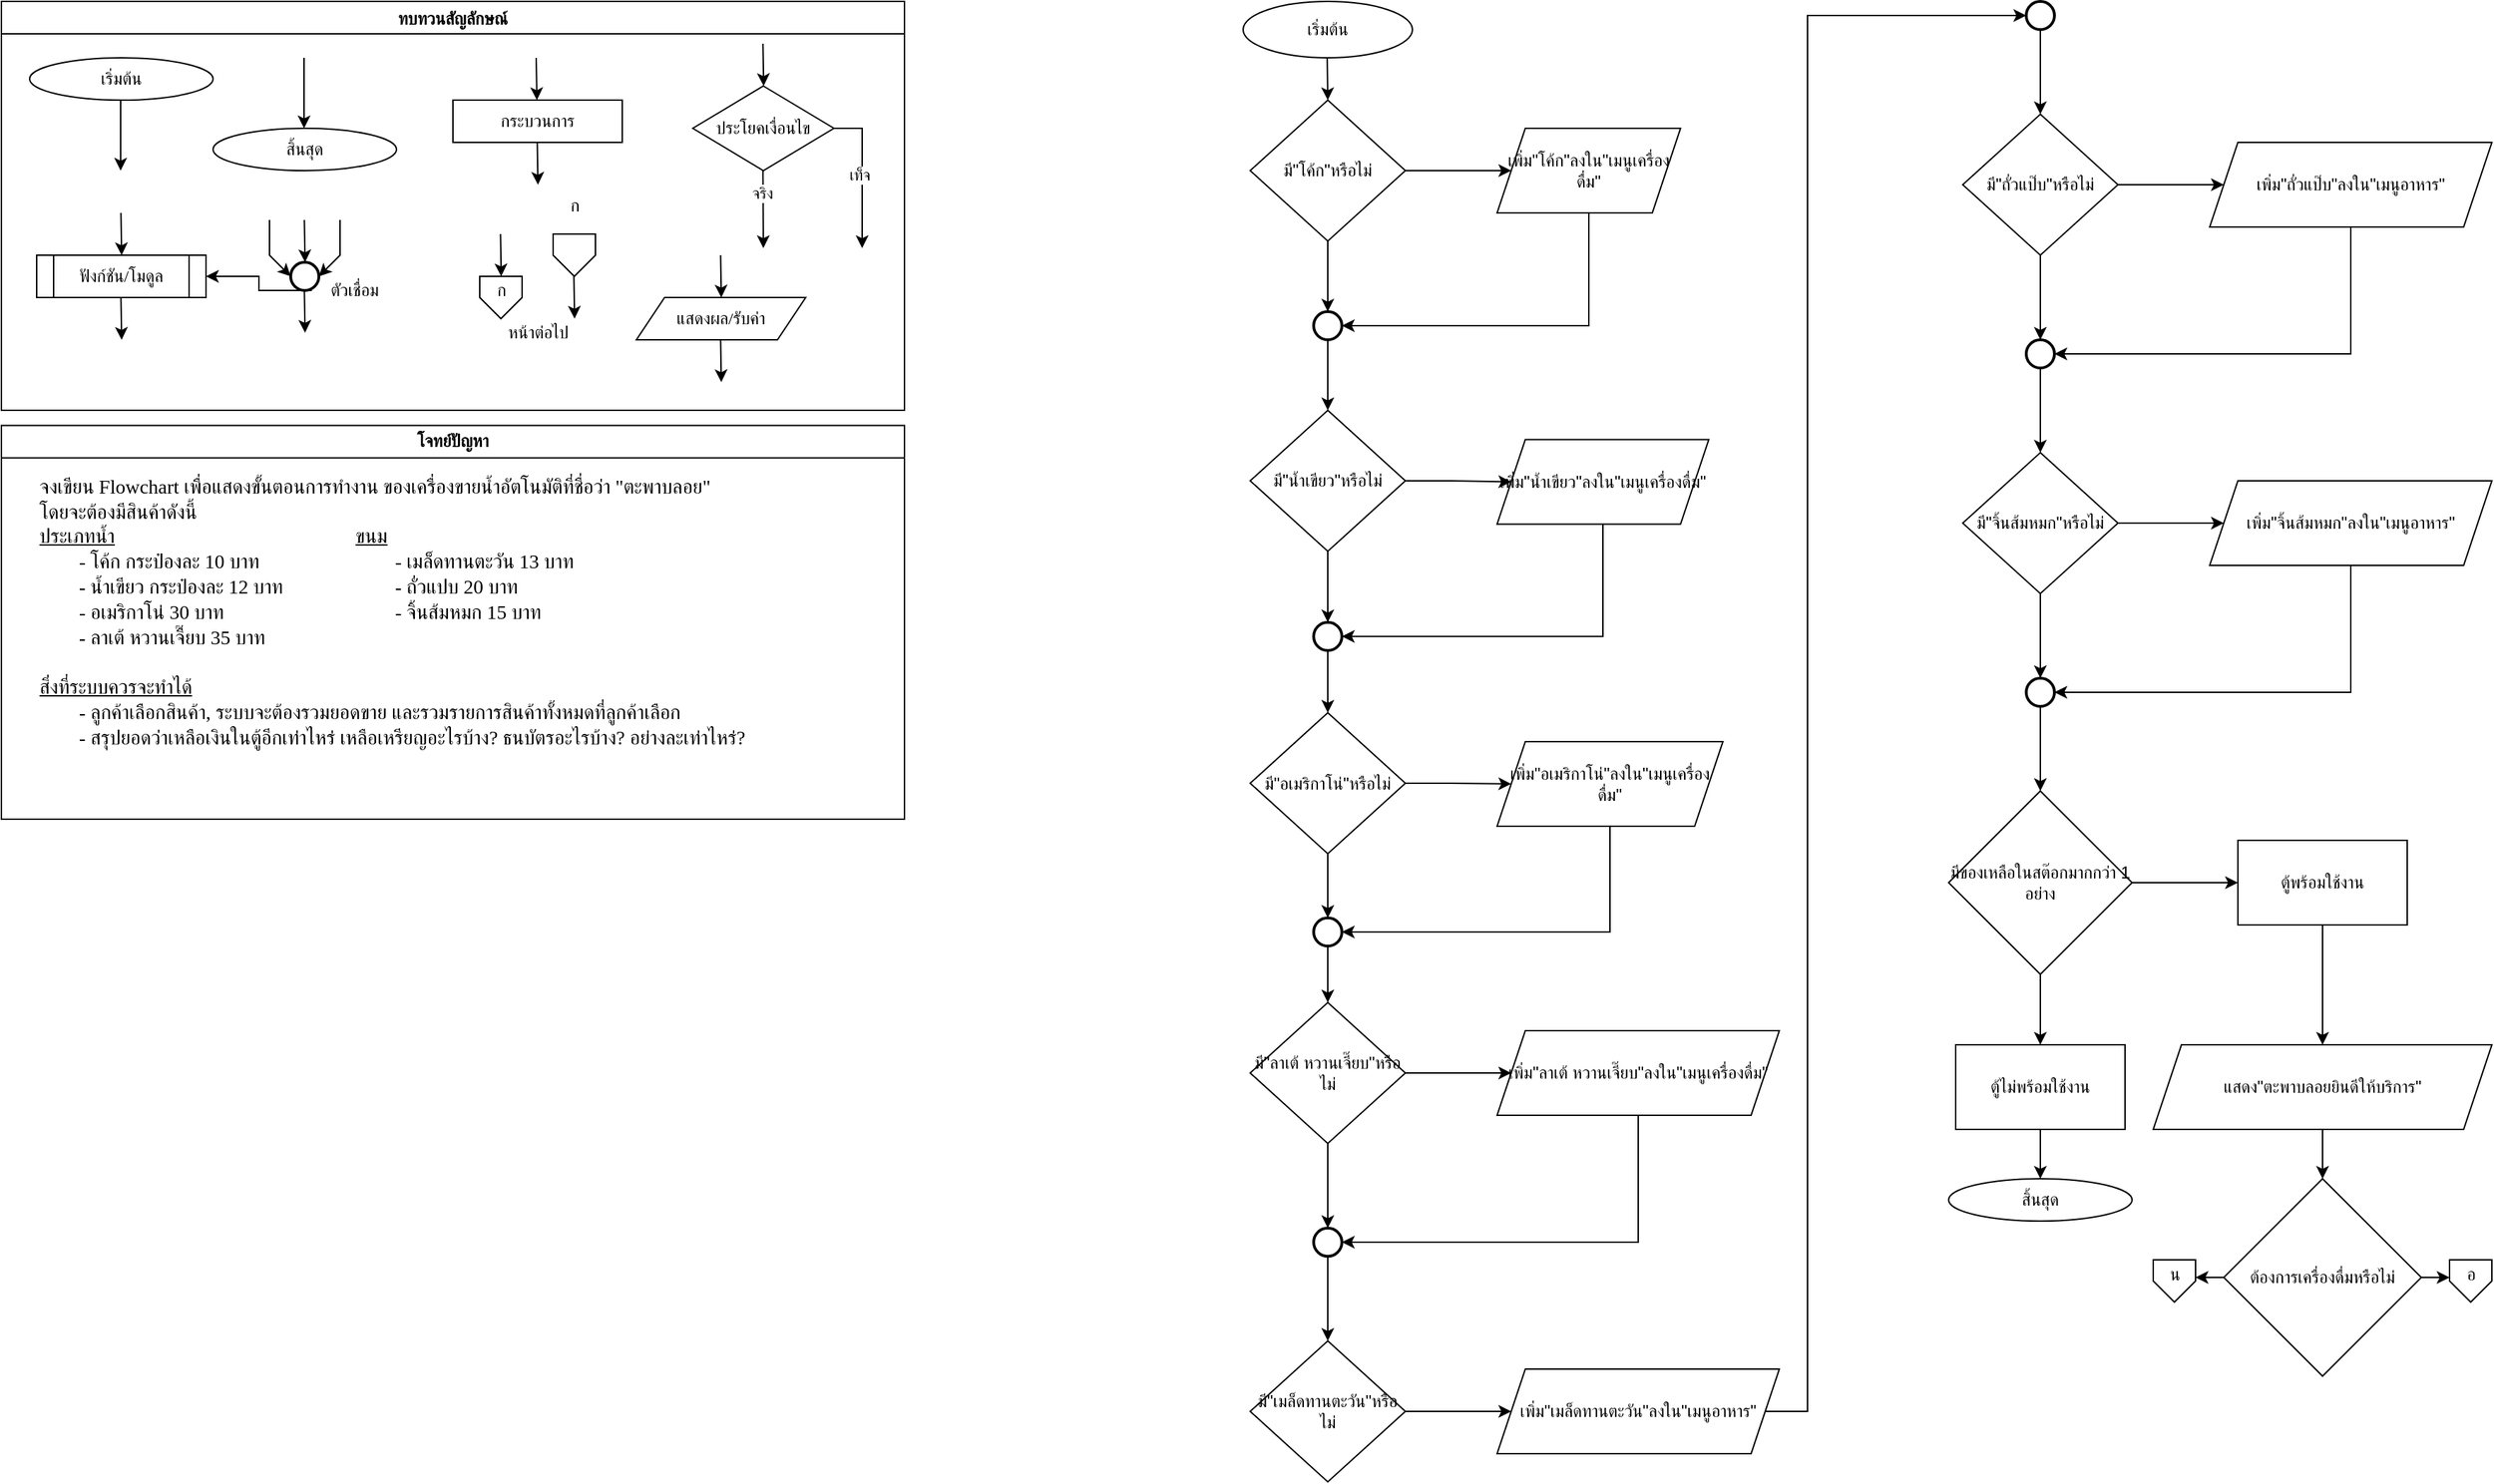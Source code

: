 <mxfile version="28.0.5" pages="4">
  <diagram name="ตรวจสอบสินค้า" id="P9CoXDW8uRd9M_O3XwbH">
    <mxGraphModel dx="3084" dy="1124" grid="1" gridSize="10" guides="1" tooltips="1" connect="1" arrows="1" fold="1" page="1" pageScale="1" pageWidth="1000" pageHeight="1169" math="0" shadow="0">
      <root>
        <mxCell id="0" />
        <mxCell id="1" parent="0" />
        <mxCell id="0fHbCotXsVHA08c29kzg-1" value="ทบทวนสัญลักษณ์" style="swimlane;fontFamily=Sarabun;fontSource=https%3A%2F%2Ffonts.googleapis.com%2Fcss%3Ffamily%3DSarabun;" parent="1" vertex="1">
          <mxGeometry x="-840" y="40" width="640" height="290" as="geometry" />
        </mxCell>
        <mxCell id="0fHbCotXsVHA08c29kzg-2" value="&lt;font data-font-src=&quot;https://fonts.googleapis.com/css?family=Sarabun&quot; face=&quot;Sarabun&quot;&gt;เริ่มต้น&lt;/font&gt;" style="ellipse;whiteSpace=wrap;html=1;" parent="0fHbCotXsVHA08c29kzg-1" vertex="1">
          <mxGeometry x="20" y="40" width="130" height="30" as="geometry" />
        </mxCell>
        <mxCell id="0fHbCotXsVHA08c29kzg-3" value="" style="endArrow=classic;html=1;rounded=0;" parent="0fHbCotXsVHA08c29kzg-1" edge="1">
          <mxGeometry width="50" height="50" relative="1" as="geometry">
            <mxPoint x="84.5" y="70" as="sourcePoint" />
            <mxPoint x="84.5" y="120" as="targetPoint" />
          </mxGeometry>
        </mxCell>
        <mxCell id="0fHbCotXsVHA08c29kzg-4" value="&lt;font face=&quot;Sarabun&quot;&gt;สิ้นสุด&lt;/font&gt;" style="ellipse;whiteSpace=wrap;html=1;" parent="0fHbCotXsVHA08c29kzg-1" vertex="1">
          <mxGeometry x="150" y="90" width="130" height="30" as="geometry" />
        </mxCell>
        <mxCell id="0fHbCotXsVHA08c29kzg-5" value="" style="endArrow=classic;html=1;rounded=0;" parent="0fHbCotXsVHA08c29kzg-1" edge="1">
          <mxGeometry width="50" height="50" relative="1" as="geometry">
            <mxPoint x="214.5" y="40" as="sourcePoint" />
            <mxPoint x="214.5" y="90" as="targetPoint" />
          </mxGeometry>
        </mxCell>
        <mxCell id="0fHbCotXsVHA08c29kzg-6" value="กระบวนการ" style="rounded=0;whiteSpace=wrap;html=1;fontFamily=Sarabun;fontSource=https%3A%2F%2Ffonts.googleapis.com%2Fcss%3Ffamily%3DSarabun;" parent="0fHbCotXsVHA08c29kzg-1" vertex="1">
          <mxGeometry x="320" y="70" width="120" height="30" as="geometry" />
        </mxCell>
        <mxCell id="0fHbCotXsVHA08c29kzg-7" value="" style="endArrow=classic;html=1;rounded=0;" parent="0fHbCotXsVHA08c29kzg-1" edge="1">
          <mxGeometry width="50" height="50" relative="1" as="geometry">
            <mxPoint x="379" y="40" as="sourcePoint" />
            <mxPoint x="379.5" y="70" as="targetPoint" />
          </mxGeometry>
        </mxCell>
        <mxCell id="0fHbCotXsVHA08c29kzg-8" value="" style="endArrow=classic;html=1;rounded=0;" parent="0fHbCotXsVHA08c29kzg-1" edge="1">
          <mxGeometry width="50" height="50" relative="1" as="geometry">
            <mxPoint x="379.75" y="100" as="sourcePoint" />
            <mxPoint x="380.25" y="130" as="targetPoint" />
          </mxGeometry>
        </mxCell>
        <mxCell id="0fHbCotXsVHA08c29kzg-9" value="ประโยคเงื่อนไข" style="rhombus;whiteSpace=wrap;html=1;fontFamily=Sarabun;fontSource=https%3A%2F%2Ffonts.googleapis.com%2Fcss%3Ffamily%3DSarabun;" parent="0fHbCotXsVHA08c29kzg-1" vertex="1">
          <mxGeometry x="490" y="60" width="100" height="60" as="geometry" />
        </mxCell>
        <mxCell id="0fHbCotXsVHA08c29kzg-10" value="" style="endArrow=classic;html=1;rounded=0;" parent="0fHbCotXsVHA08c29kzg-1" edge="1">
          <mxGeometry width="50" height="50" relative="1" as="geometry">
            <mxPoint x="539.71" y="30" as="sourcePoint" />
            <mxPoint x="540.21" y="60" as="targetPoint" />
          </mxGeometry>
        </mxCell>
        <mxCell id="0fHbCotXsVHA08c29kzg-11" value="" style="endArrow=classic;html=1;rounded=0;" parent="0fHbCotXsVHA08c29kzg-1" edge="1">
          <mxGeometry width="50" height="50" relative="1" as="geometry">
            <mxPoint x="539.71" y="120" as="sourcePoint" />
            <mxPoint x="540" y="175" as="targetPoint" />
          </mxGeometry>
        </mxCell>
        <mxCell id="0fHbCotXsVHA08c29kzg-12" value="จริง" style="edgeLabel;html=1;align=center;verticalAlign=middle;resizable=0;points=[];fontFamily=Sarabun;fontSource=https%3A%2F%2Ffonts.googleapis.com%2Fcss%3Ffamily%3DSarabun;" parent="0fHbCotXsVHA08c29kzg-11" vertex="1" connectable="0">
          <mxGeometry x="-0.414" y="-1" relative="1" as="geometry">
            <mxPoint as="offset" />
          </mxGeometry>
        </mxCell>
        <mxCell id="0fHbCotXsVHA08c29kzg-13" value="" style="endArrow=classic;html=1;rounded=0;exitX=1;exitY=0.5;exitDx=0;exitDy=0;" parent="0fHbCotXsVHA08c29kzg-1" source="0fHbCotXsVHA08c29kzg-9" edge="1">
          <mxGeometry width="50" height="50" relative="1" as="geometry">
            <mxPoint x="620" y="95" as="sourcePoint" />
            <mxPoint x="610" y="175" as="targetPoint" />
            <Array as="points">
              <mxPoint x="610" y="90" />
            </Array>
          </mxGeometry>
        </mxCell>
        <mxCell id="0fHbCotXsVHA08c29kzg-14" value="&lt;font data-font-src=&quot;https://fonts.googleapis.com/css?family=Sarabun&quot; face=&quot;Sarabun&quot;&gt;เท็จ&lt;/font&gt;" style="edgeLabel;html=1;align=center;verticalAlign=middle;resizable=0;points=[];" parent="0fHbCotXsVHA08c29kzg-13" vertex="1" connectable="0">
          <mxGeometry x="-0.002" y="-2" relative="1" as="geometry">
            <mxPoint as="offset" />
          </mxGeometry>
        </mxCell>
        <mxCell id="0fHbCotXsVHA08c29kzg-15" value="&lt;font data-font-src=&quot;https://fonts.googleapis.com/css?family=Sarabun&quot; face=&quot;Sarabun&quot;&gt;ฟังก์ชัน/โมดูล&lt;/font&gt;" style="shape=process;whiteSpace=wrap;html=1;backgroundOutline=1;" parent="0fHbCotXsVHA08c29kzg-1" vertex="1">
          <mxGeometry x="25" y="180" width="120" height="30" as="geometry" />
        </mxCell>
        <mxCell id="0fHbCotXsVHA08c29kzg-16" value="" style="endArrow=classic;html=1;rounded=0;" parent="0fHbCotXsVHA08c29kzg-1" edge="1">
          <mxGeometry width="50" height="50" relative="1" as="geometry">
            <mxPoint x="84.71" y="150" as="sourcePoint" />
            <mxPoint x="85.21" y="180" as="targetPoint" />
          </mxGeometry>
        </mxCell>
        <mxCell id="0fHbCotXsVHA08c29kzg-17" value="" style="endArrow=classic;html=1;rounded=0;" parent="0fHbCotXsVHA08c29kzg-1" edge="1">
          <mxGeometry width="50" height="50" relative="1" as="geometry">
            <mxPoint x="84.71" y="210" as="sourcePoint" />
            <mxPoint x="85.21" y="240" as="targetPoint" />
          </mxGeometry>
        </mxCell>
        <mxCell id="0fHbCotXsVHA08c29kzg-18" value="" style="strokeWidth=2;html=1;shape=mxgraph.flowchart.start_2;whiteSpace=wrap;" parent="0fHbCotXsVHA08c29kzg-1" vertex="1">
          <mxGeometry x="205" y="185" width="20" height="20" as="geometry" />
        </mxCell>
        <mxCell id="0fHbCotXsVHA08c29kzg-19" value="" style="endArrow=classic;html=1;rounded=0;" parent="0fHbCotXsVHA08c29kzg-1" edge="1">
          <mxGeometry width="50" height="50" relative="1" as="geometry">
            <mxPoint x="214.71" y="155" as="sourcePoint" />
            <mxPoint x="215.21" y="185" as="targetPoint" />
          </mxGeometry>
        </mxCell>
        <mxCell id="0fHbCotXsVHA08c29kzg-20" value="" style="endArrow=classic;html=1;rounded=0;entryX=0;entryY=0.5;entryDx=0;entryDy=0;entryPerimeter=0;" parent="0fHbCotXsVHA08c29kzg-1" target="0fHbCotXsVHA08c29kzg-18" edge="1">
          <mxGeometry width="50" height="50" relative="1" as="geometry">
            <mxPoint x="190.0" y="155" as="sourcePoint" />
            <mxPoint x="190.5" y="185" as="targetPoint" />
            <Array as="points">
              <mxPoint x="190" y="180" />
            </Array>
          </mxGeometry>
        </mxCell>
        <mxCell id="0fHbCotXsVHA08c29kzg-21" value="" style="endArrow=classic;html=1;rounded=0;entryX=1;entryY=0.5;entryDx=0;entryDy=0;entryPerimeter=0;" parent="0fHbCotXsVHA08c29kzg-1" target="0fHbCotXsVHA08c29kzg-18" edge="1">
          <mxGeometry width="50" height="50" relative="1" as="geometry">
            <mxPoint x="240.0" y="155" as="sourcePoint" />
            <mxPoint x="240.5" y="185" as="targetPoint" />
            <Array as="points">
              <mxPoint x="240" y="180" />
            </Array>
          </mxGeometry>
        </mxCell>
        <mxCell id="0fHbCotXsVHA08c29kzg-22" value="" style="endArrow=classic;html=1;rounded=0;" parent="0fHbCotXsVHA08c29kzg-1" edge="1">
          <mxGeometry width="50" height="50" relative="1" as="geometry">
            <mxPoint x="214.71" y="205" as="sourcePoint" />
            <mxPoint x="215.21" y="235" as="targetPoint" />
          </mxGeometry>
        </mxCell>
        <mxCell id="0fHbCotXsVHA08c29kzg-57" value="" style="edgeStyle=orthogonalEdgeStyle;rounded=0;orthogonalLoop=1;jettySize=auto;html=1;" parent="0fHbCotXsVHA08c29kzg-1" source="0fHbCotXsVHA08c29kzg-23" target="0fHbCotXsVHA08c29kzg-15" edge="1">
          <mxGeometry relative="1" as="geometry" />
        </mxCell>
        <mxCell id="0fHbCotXsVHA08c29kzg-23" value="&lt;font data-font-src=&quot;https://fonts.googleapis.com/css?family=Sarabun&quot; face=&quot;Sarabun&quot;&gt;ตัวเชื่อม&lt;/font&gt;" style="text;html=1;align=center;verticalAlign=middle;resizable=0;points=[];autosize=1;strokeColor=none;fillColor=none;" parent="0fHbCotXsVHA08c29kzg-1" vertex="1">
          <mxGeometry x="220" y="190" width="60" height="30" as="geometry" />
        </mxCell>
        <mxCell id="0fHbCotXsVHA08c29kzg-24" value="" style="endArrow=classic;html=1;rounded=0;" parent="0fHbCotXsVHA08c29kzg-1" edge="1">
          <mxGeometry width="50" height="50" relative="1" as="geometry">
            <mxPoint x="353.71" y="165" as="sourcePoint" />
            <mxPoint x="354.21" y="195" as="targetPoint" />
          </mxGeometry>
        </mxCell>
        <mxCell id="0fHbCotXsVHA08c29kzg-25" value="" style="verticalLabelPosition=bottom;verticalAlign=top;html=1;shape=offPageConnector;rounded=0;size=0.5;" parent="0fHbCotXsVHA08c29kzg-1" vertex="1">
          <mxGeometry x="339" y="195" width="30" height="30" as="geometry" />
        </mxCell>
        <mxCell id="0fHbCotXsVHA08c29kzg-26" value="" style="endArrow=classic;html=1;rounded=0;" parent="0fHbCotXsVHA08c29kzg-1" edge="1">
          <mxGeometry width="50" height="50" relative="1" as="geometry">
            <mxPoint x="405.71" y="195" as="sourcePoint" />
            <mxPoint x="406.21" y="225" as="targetPoint" />
          </mxGeometry>
        </mxCell>
        <mxCell id="0fHbCotXsVHA08c29kzg-28" value="หน้าต่อไป" style="text;html=1;align=center;verticalAlign=middle;resizable=0;points=[];autosize=1;strokeColor=none;fillColor=none;fontFamily=Sarabun;fontSource=https%3A%2F%2Ffonts.googleapis.com%2Fcss%3Ffamily%3DSarabun;" parent="0fHbCotXsVHA08c29kzg-1" vertex="1">
          <mxGeometry x="345" y="220" width="70" height="30" as="geometry" />
        </mxCell>
        <mxCell id="0fHbCotXsVHA08c29kzg-29" value="ก" style="text;html=1;align=center;verticalAlign=middle;resizable=0;points=[];autosize=1;strokeColor=none;fillColor=none;fontFamily=Sarabun;fontSource=https%3A%2F%2Ffonts.googleapis.com%2Fcss%3Ffamily%3DSarabun;" parent="0fHbCotXsVHA08c29kzg-1" vertex="1">
          <mxGeometry x="339" y="190" width="30" height="30" as="geometry" />
        </mxCell>
        <mxCell id="0fHbCotXsVHA08c29kzg-31" value="แสดงผล/รับค่า" style="shape=parallelogram;perimeter=parallelogramPerimeter;whiteSpace=wrap;html=1;fixedSize=1;fontFamily=Sarabun;fontSource=https%3A%2F%2Ffonts.googleapis.com%2Fcss%3Ffamily%3DSarabun;" parent="0fHbCotXsVHA08c29kzg-1" vertex="1">
          <mxGeometry x="450" y="210" width="120" height="30" as="geometry" />
        </mxCell>
        <mxCell id="0fHbCotXsVHA08c29kzg-32" value="" style="endArrow=classic;html=1;rounded=0;" parent="0fHbCotXsVHA08c29kzg-1" edge="1">
          <mxGeometry width="50" height="50" relative="1" as="geometry">
            <mxPoint x="509.71" y="180" as="sourcePoint" />
            <mxPoint x="510.21" y="210" as="targetPoint" />
          </mxGeometry>
        </mxCell>
        <mxCell id="0fHbCotXsVHA08c29kzg-33" value="" style="endArrow=classic;html=1;rounded=0;" parent="0fHbCotXsVHA08c29kzg-1" edge="1">
          <mxGeometry width="50" height="50" relative="1" as="geometry">
            <mxPoint x="509.71" y="240" as="sourcePoint" />
            <mxPoint x="510.21" y="270" as="targetPoint" />
          </mxGeometry>
        </mxCell>
        <mxCell id="2G88Al0yvT3zQoZHVbnN-315" value="" style="group" parent="0fHbCotXsVHA08c29kzg-1" vertex="1" connectable="0">
          <mxGeometry x="391" y="130" width="30" height="65" as="geometry" />
        </mxCell>
        <mxCell id="0fHbCotXsVHA08c29kzg-27" value="" style="verticalLabelPosition=bottom;verticalAlign=top;html=1;shape=offPageConnector;rounded=0;size=0.5;" parent="2G88Al0yvT3zQoZHVbnN-315" vertex="1">
          <mxGeometry y="35" width="30" height="30" as="geometry" />
        </mxCell>
        <mxCell id="0fHbCotXsVHA08c29kzg-30" value="ก" style="text;html=1;align=center;verticalAlign=middle;resizable=0;points=[];autosize=1;strokeColor=none;fillColor=none;fontFamily=Sarabun;fontSource=https%3A%2F%2Ffonts.googleapis.com%2Fcss%3Ffamily%3DSarabun;" parent="2G88Al0yvT3zQoZHVbnN-315" vertex="1">
          <mxGeometry width="30" height="30" as="geometry" />
        </mxCell>
        <mxCell id="0fHbCotXsVHA08c29kzg-34" value="&lt;font data-font-src=&quot;https://fonts.googleapis.com/css?family=Sarabun&quot; face=&quot;Sarabun&quot;&gt;โจทย์ปัญหา&lt;/font&gt;" style="swimlane;whiteSpace=wrap;html=1;" parent="1" vertex="1">
          <mxGeometry x="-840" y="340.75" width="640" height="279.25" as="geometry" />
        </mxCell>
        <mxCell id="0fHbCotXsVHA08c29kzg-35" value="&lt;font data-font-src=&quot;https://fonts.googleapis.com/css?family=Sarabun&quot; face=&quot;Sarabun&quot; style=&quot;font-size: 14px;&quot;&gt;จงเขียน Flowchart เพื่อแสดงขั้นตอนการทำงาน ของเครื่องขายน้ำอัตโนมัติที่ชื่อว่า &quot;ตะพาบลอย&quot;&lt;br&gt;โดยจะต้องมีสินค้าดังนี้&lt;br&gt;&lt;u&gt;ประเภทน้ำ&lt;span style=&quot;white-space: pre;&quot;&gt;&#x9;&lt;/span&gt;&lt;span style=&quot;white-space: pre;&quot;&gt;&#x9;&lt;/span&gt;&lt;span style=&quot;white-space: pre;&quot;&gt;&#x9;&lt;/span&gt;&lt;span style=&quot;white-space: pre;&quot;&gt;&#x9;&lt;/span&gt;&lt;span style=&quot;white-space: pre;&quot;&gt;&#x9;&lt;/span&gt;&lt;span style=&quot;white-space: pre;&quot;&gt;&#x9;&lt;span style=&quot;white-space: pre;&quot;&gt;&#x9;&lt;/span&gt;ข&lt;/span&gt;นม&lt;/u&gt;&lt;br&gt;&lt;span style=&quot;white-space: pre;&quot;&gt;&#x9;&lt;/span&gt;- โค้ก กระป๋องละ 10 บาท&lt;span style=&quot;white-space: pre;&quot;&gt;&#x9;&lt;/span&gt;&lt;span style=&quot;white-space: pre;&quot;&gt;&#x9;&lt;/span&gt;&lt;span style=&quot;white-space: pre;&quot;&gt;&#x9;&lt;/span&gt;&lt;span style=&quot;white-space: pre;&quot;&gt;&#x9;&lt;/span&gt;- เมล็ดทานตะวัน 13 บาท&lt;br&gt;&lt;span style=&quot;white-space: pre;&quot;&gt;&#x9;&lt;/span&gt;- น้ำเขียว กระป๋องละ 12 บาท&lt;span style=&quot;white-space: pre;&quot;&gt;&#x9;&lt;/span&gt;&lt;span style=&quot;white-space: pre;&quot;&gt;&#x9;&lt;/span&gt;&lt;span style=&quot;white-space: pre;&quot;&gt;&#x9;&lt;/span&gt;- ถั่วแปบ 20 บาท&lt;br&gt;&lt;span style=&quot;white-space: pre;&quot;&gt;&#x9;&lt;/span&gt;- อเมริกาโน่ 30 บาท&lt;span style=&quot;white-space: pre;&quot;&gt;&#x9;&lt;/span&gt;&lt;span style=&quot;white-space: pre;&quot;&gt;&#x9;&lt;/span&gt;&lt;span style=&quot;white-space: pre;&quot;&gt;&#x9;&lt;/span&gt;&lt;span style=&quot;white-space: pre;&quot;&gt;&#x9;&lt;/span&gt;&lt;span style=&quot;white-space: pre;&quot;&gt;&#x9;&lt;/span&gt;- จิ้นส้มหมก 15 บาท&lt;br&gt;&lt;span style=&quot;white-space: pre;&quot;&gt;&#x9;&lt;/span&gt;- ลาเต้ หวานเจี๊ยบ 35 บาท&lt;span style=&quot;white-space: pre;&quot;&gt;&#x9;&lt;/span&gt;&lt;br&gt;&lt;br&gt;&lt;u&gt;สิ่งที่ระบบควรจะทำได้&lt;/u&gt;&lt;br&gt;&lt;span style=&quot;white-space: pre;&quot;&gt;&#x9;&lt;/span&gt;- ลูกค้าเลือกสินค้า, ระบบจะต้องรวมยอดขาย และรวมรายการสินค้าทั้งหมดที่ลูกค้าเลือก&lt;br&gt;&lt;span style=&quot;white-space: pre;&quot;&gt;&#x9;&lt;/span&gt;- สรุปยอดว่าเหลือเงินในตู้อีกเท่าไหร่ เหลือเหรียญอะไรบ้าง? ธนบัตรอะไรบ้าง? อย่างละเท่าไหร่?&lt;br&gt;&lt;br&gt;&lt;br&gt;&lt;/font&gt;" style="text;html=1;align=left;verticalAlign=middle;resizable=0;points=[];autosize=1;strokeColor=none;fillColor=none;fontSize=14;" parent="0fHbCotXsVHA08c29kzg-34" vertex="1">
          <mxGeometry x="25" y="30" width="580" height="240" as="geometry" />
        </mxCell>
        <mxCell id="0fHbCotXsVHA08c29kzg-43" value="&lt;font data-font-src=&quot;https://fonts.googleapis.com/css?family=Sarabun&quot; face=&quot;Sarabun&quot;&gt;เริ่มต้น&lt;/font&gt;" style="ellipse;whiteSpace=wrap;html=1;" parent="1" vertex="1">
          <mxGeometry x="40" y="40" width="120" height="40" as="geometry" />
        </mxCell>
        <mxCell id="0fHbCotXsVHA08c29kzg-44" value="" style="endArrow=classic;html=1;rounded=0;entryX=0.5;entryY=0;entryDx=0;entryDy=0;" parent="1" target="2G88Al0yvT3zQoZHVbnN-227" edge="1">
          <mxGeometry width="50" height="50" relative="1" as="geometry">
            <mxPoint x="99.6" y="80" as="sourcePoint" />
            <mxPoint x="99.6" y="130" as="targetPoint" />
          </mxGeometry>
        </mxCell>
        <mxCell id="2G88Al0yvT3zQoZHVbnN-232" value="" style="edgeStyle=orthogonalEdgeStyle;rounded=0;orthogonalLoop=1;jettySize=auto;html=1;" parent="1" source="2G88Al0yvT3zQoZHVbnN-265" target="2G88Al0yvT3zQoZHVbnN-228" edge="1">
          <mxGeometry relative="1" as="geometry" />
        </mxCell>
        <mxCell id="2G88Al0yvT3zQoZHVbnN-282" value="" style="edgeStyle=orthogonalEdgeStyle;rounded=0;orthogonalLoop=1;jettySize=auto;html=1;" parent="1" source="2G88Al0yvT3zQoZHVbnN-227" target="2G88Al0yvT3zQoZHVbnN-281" edge="1">
          <mxGeometry relative="1" as="geometry" />
        </mxCell>
        <mxCell id="2G88Al0yvT3zQoZHVbnN-227" value="มี&quot;โค้ก&quot;หรือไม่" style="rhombus;whiteSpace=wrap;html=1;" parent="1" vertex="1">
          <mxGeometry x="45" y="110" width="110" height="100" as="geometry" />
        </mxCell>
        <mxCell id="2G88Al0yvT3zQoZHVbnN-233" value="" style="edgeStyle=orthogonalEdgeStyle;rounded=0;orthogonalLoop=1;jettySize=auto;html=1;" parent="1" source="2G88Al0yvT3zQoZHVbnN-266" target="2G88Al0yvT3zQoZHVbnN-229" edge="1">
          <mxGeometry relative="1" as="geometry" />
        </mxCell>
        <mxCell id="2G88Al0yvT3zQoZHVbnN-285" value="" style="edgeStyle=orthogonalEdgeStyle;rounded=0;orthogonalLoop=1;jettySize=auto;html=1;" parent="1" source="2G88Al0yvT3zQoZHVbnN-228" target="2G88Al0yvT3zQoZHVbnN-284" edge="1">
          <mxGeometry relative="1" as="geometry" />
        </mxCell>
        <mxCell id="2G88Al0yvT3zQoZHVbnN-228" value="มี&quot;น้ำเขียว&quot;หรือไม่" style="rhombus;whiteSpace=wrap;html=1;" parent="1" vertex="1">
          <mxGeometry x="45" y="330" width="110" height="100" as="geometry" />
        </mxCell>
        <mxCell id="2G88Al0yvT3zQoZHVbnN-234" value="" style="edgeStyle=orthogonalEdgeStyle;rounded=0;orthogonalLoop=1;jettySize=auto;html=1;" parent="1" source="2G88Al0yvT3zQoZHVbnN-267" target="2G88Al0yvT3zQoZHVbnN-231" edge="1">
          <mxGeometry relative="1" as="geometry" />
        </mxCell>
        <mxCell id="2G88Al0yvT3zQoZHVbnN-288" value="" style="edgeStyle=orthogonalEdgeStyle;rounded=0;orthogonalLoop=1;jettySize=auto;html=1;" parent="1" source="2G88Al0yvT3zQoZHVbnN-229" target="2G88Al0yvT3zQoZHVbnN-287" edge="1">
          <mxGeometry relative="1" as="geometry" />
        </mxCell>
        <mxCell id="2G88Al0yvT3zQoZHVbnN-229" value="มี&quot;อเมริกาโน่&quot;หรือไม่" style="rhombus;whiteSpace=wrap;html=1;" parent="1" vertex="1">
          <mxGeometry x="45" y="544.5" width="110" height="100" as="geometry" />
        </mxCell>
        <mxCell id="2G88Al0yvT3zQoZHVbnN-263" style="edgeStyle=orthogonalEdgeStyle;rounded=0;orthogonalLoop=1;jettySize=auto;html=1;entryX=0.5;entryY=0;entryDx=0;entryDy=0;" parent="1" source="2G88Al0yvT3zQoZHVbnN-268" target="2G88Al0yvT3zQoZHVbnN-236" edge="1">
          <mxGeometry relative="1" as="geometry" />
        </mxCell>
        <mxCell id="2G88Al0yvT3zQoZHVbnN-290" value="" style="edgeStyle=orthogonalEdgeStyle;rounded=0;orthogonalLoop=1;jettySize=auto;html=1;" parent="1" source="2G88Al0yvT3zQoZHVbnN-231" target="2G88Al0yvT3zQoZHVbnN-289" edge="1">
          <mxGeometry relative="1" as="geometry" />
        </mxCell>
        <mxCell id="2G88Al0yvT3zQoZHVbnN-231" value="มี&quot;ลาเต้ หวานเจี๊ยบ&quot;หรือไม่" style="rhombus;whiteSpace=wrap;html=1;" parent="1" vertex="1">
          <mxGeometry x="45" y="750" width="110" height="100" as="geometry" />
        </mxCell>
        <mxCell id="2G88Al0yvT3zQoZHVbnN-240" value="" style="edgeStyle=orthogonalEdgeStyle;rounded=0;orthogonalLoop=1;jettySize=auto;html=1;" parent="1" source="2G88Al0yvT3zQoZHVbnN-269" target="2G88Al0yvT3zQoZHVbnN-237" edge="1">
          <mxGeometry relative="1" as="geometry" />
        </mxCell>
        <mxCell id="2G88Al0yvT3zQoZHVbnN-299" value="" style="edgeStyle=orthogonalEdgeStyle;rounded=0;orthogonalLoop=1;jettySize=auto;html=1;" parent="1" source="2G88Al0yvT3zQoZHVbnN-236" target="2G88Al0yvT3zQoZHVbnN-293" edge="1">
          <mxGeometry relative="1" as="geometry" />
        </mxCell>
        <mxCell id="2G88Al0yvT3zQoZHVbnN-236" value="มี&quot;เมล็ดทานตะวัน&quot;หรือไม่" style="rhombus;whiteSpace=wrap;html=1;" parent="1" vertex="1">
          <mxGeometry x="45" y="990" width="110" height="100" as="geometry" />
        </mxCell>
        <mxCell id="2G88Al0yvT3zQoZHVbnN-241" value="" style="edgeStyle=orthogonalEdgeStyle;rounded=0;orthogonalLoop=1;jettySize=auto;html=1;" parent="1" source="2G88Al0yvT3zQoZHVbnN-270" target="2G88Al0yvT3zQoZHVbnN-238" edge="1">
          <mxGeometry relative="1" as="geometry" />
        </mxCell>
        <mxCell id="2G88Al0yvT3zQoZHVbnN-301" value="" style="edgeStyle=orthogonalEdgeStyle;rounded=0;orthogonalLoop=1;jettySize=auto;html=1;" parent="1" source="2G88Al0yvT3zQoZHVbnN-237" target="2G88Al0yvT3zQoZHVbnN-294" edge="1">
          <mxGeometry relative="1" as="geometry" />
        </mxCell>
        <mxCell id="2G88Al0yvT3zQoZHVbnN-237" value="มี&quot;ถั่วแป๊บ&quot;หรือไม่" style="rhombus;whiteSpace=wrap;html=1;" parent="1" vertex="1">
          <mxGeometry x="550" y="120" width="110" height="100" as="geometry" />
        </mxCell>
        <mxCell id="2G88Al0yvT3zQoZHVbnN-303" value="" style="edgeStyle=orthogonalEdgeStyle;rounded=0;orthogonalLoop=1;jettySize=auto;html=1;" parent="1" source="2G88Al0yvT3zQoZHVbnN-238" target="2G88Al0yvT3zQoZHVbnN-295" edge="1">
          <mxGeometry relative="1" as="geometry" />
        </mxCell>
        <mxCell id="2G88Al0yvT3zQoZHVbnN-238" value="มี&quot;จิ้นส้มหมก&quot;หรือไม่" style="rhombus;whiteSpace=wrap;html=1;" parent="1" vertex="1">
          <mxGeometry x="550" y="360" width="110" height="100" as="geometry" />
        </mxCell>
        <mxCell id="2G88Al0yvT3zQoZHVbnN-271" value="" style="edgeStyle=orthogonalEdgeStyle;rounded=0;orthogonalLoop=1;jettySize=auto;html=1;" parent="1" source="2G88Al0yvT3zQoZHVbnN-237" target="2G88Al0yvT3zQoZHVbnN-270" edge="1">
          <mxGeometry relative="1" as="geometry">
            <mxPoint x="605" y="220" as="sourcePoint" />
            <mxPoint x="605" y="360" as="targetPoint" />
          </mxGeometry>
        </mxCell>
        <mxCell id="2G88Al0yvT3zQoZHVbnN-270" value="" style="strokeWidth=2;html=1;shape=mxgraph.flowchart.start_2;whiteSpace=wrap;" parent="1" vertex="1">
          <mxGeometry x="595" y="280" width="20" height="20" as="geometry" />
        </mxCell>
        <mxCell id="2G88Al0yvT3zQoZHVbnN-269" value="" style="strokeWidth=2;html=1;shape=mxgraph.flowchart.start_2;whiteSpace=wrap;" parent="1" vertex="1">
          <mxGeometry x="595" y="40" width="20" height="20" as="geometry" />
        </mxCell>
        <mxCell id="2G88Al0yvT3zQoZHVbnN-274" value="" style="edgeStyle=orthogonalEdgeStyle;rounded=0;orthogonalLoop=1;jettySize=auto;html=1;entryX=0.5;entryY=0;entryDx=0;entryDy=0;" parent="1" source="2G88Al0yvT3zQoZHVbnN-231" target="2G88Al0yvT3zQoZHVbnN-268" edge="1">
          <mxGeometry relative="1" as="geometry">
            <mxPoint x="100" y="850" as="sourcePoint" />
            <mxPoint x="100" y="990" as="targetPoint" />
          </mxGeometry>
        </mxCell>
        <mxCell id="2G88Al0yvT3zQoZHVbnN-268" value="" style="strokeWidth=2;html=1;shape=mxgraph.flowchart.start_2;whiteSpace=wrap;" parent="1" vertex="1">
          <mxGeometry x="90" y="910" width="20" height="20" as="geometry" />
        </mxCell>
        <mxCell id="2G88Al0yvT3zQoZHVbnN-275" value="" style="edgeStyle=orthogonalEdgeStyle;rounded=0;orthogonalLoop=1;jettySize=auto;html=1;" parent="1" source="2G88Al0yvT3zQoZHVbnN-229" target="2G88Al0yvT3zQoZHVbnN-267" edge="1">
          <mxGeometry relative="1" as="geometry">
            <mxPoint x="100" y="645" as="sourcePoint" />
            <mxPoint x="100" y="750" as="targetPoint" />
          </mxGeometry>
        </mxCell>
        <mxCell id="2G88Al0yvT3zQoZHVbnN-267" value="" style="strokeWidth=2;html=1;shape=mxgraph.flowchart.start_2;whiteSpace=wrap;" parent="1" vertex="1">
          <mxGeometry x="90" y="690" width="20" height="20" as="geometry" />
        </mxCell>
        <mxCell id="2G88Al0yvT3zQoZHVbnN-276" value="" style="edgeStyle=orthogonalEdgeStyle;rounded=0;orthogonalLoop=1;jettySize=auto;html=1;" parent="1" source="2G88Al0yvT3zQoZHVbnN-228" target="2G88Al0yvT3zQoZHVbnN-266" edge="1">
          <mxGeometry relative="1" as="geometry">
            <mxPoint x="100" y="430" as="sourcePoint" />
            <mxPoint x="100" y="545" as="targetPoint" />
          </mxGeometry>
        </mxCell>
        <mxCell id="2G88Al0yvT3zQoZHVbnN-266" value="" style="strokeWidth=2;html=1;shape=mxgraph.flowchart.start_2;whiteSpace=wrap;" parent="1" vertex="1">
          <mxGeometry x="90" y="480.38" width="20" height="20" as="geometry" />
        </mxCell>
        <mxCell id="2G88Al0yvT3zQoZHVbnN-280" value="" style="edgeStyle=orthogonalEdgeStyle;rounded=0;orthogonalLoop=1;jettySize=auto;html=1;" parent="1" source="2G88Al0yvT3zQoZHVbnN-227" target="2G88Al0yvT3zQoZHVbnN-265" edge="1">
          <mxGeometry relative="1" as="geometry">
            <mxPoint x="100" y="210" as="sourcePoint" />
            <mxPoint x="100" y="330" as="targetPoint" />
          </mxGeometry>
        </mxCell>
        <mxCell id="2G88Al0yvT3zQoZHVbnN-265" value="" style="strokeWidth=2;html=1;shape=mxgraph.flowchart.start_2;whiteSpace=wrap;" parent="1" vertex="1">
          <mxGeometry x="90" y="260" width="20" height="20" as="geometry" />
        </mxCell>
        <mxCell id="2G88Al0yvT3zQoZHVbnN-281" value="เพิ่ม&quot;โค้ก&quot;ลงใน&quot;เมนูเครื่องดื่ม&quot;" style="shape=parallelogram;perimeter=parallelogramPerimeter;whiteSpace=wrap;html=1;fixedSize=1;" parent="1" vertex="1">
          <mxGeometry x="220" y="130" width="130" height="60" as="geometry" />
        </mxCell>
        <mxCell id="2G88Al0yvT3zQoZHVbnN-283" style="edgeStyle=orthogonalEdgeStyle;rounded=0;orthogonalLoop=1;jettySize=auto;html=1;entryX=1;entryY=0.5;entryDx=0;entryDy=0;entryPerimeter=0;exitX=0.5;exitY=1;exitDx=0;exitDy=0;" parent="1" source="2G88Al0yvT3zQoZHVbnN-281" target="2G88Al0yvT3zQoZHVbnN-265" edge="1">
          <mxGeometry relative="1" as="geometry" />
        </mxCell>
        <mxCell id="2G88Al0yvT3zQoZHVbnN-284" value="เพิ่ม&quot;น้ำเขียว&quot;ลงใน&quot;เมนูเครื่องดื่ม&quot;" style="shape=parallelogram;perimeter=parallelogramPerimeter;whiteSpace=wrap;html=1;fixedSize=1;" parent="1" vertex="1">
          <mxGeometry x="220" y="350.75" width="150" height="60" as="geometry" />
        </mxCell>
        <mxCell id="2G88Al0yvT3zQoZHVbnN-286" style="edgeStyle=orthogonalEdgeStyle;rounded=0;orthogonalLoop=1;jettySize=auto;html=1;entryX=1;entryY=0.5;entryDx=0;entryDy=0;entryPerimeter=0;exitX=0.5;exitY=1;exitDx=0;exitDy=0;" parent="1" source="2G88Al0yvT3zQoZHVbnN-284" target="2G88Al0yvT3zQoZHVbnN-266" edge="1">
          <mxGeometry relative="1" as="geometry" />
        </mxCell>
        <mxCell id="2G88Al0yvT3zQoZHVbnN-287" value="เพิ่ม&quot;อเมริกาโน่&quot;ลงใน&quot;เมนูเครื่องดื่ม&quot;" style="shape=parallelogram;perimeter=parallelogramPerimeter;whiteSpace=wrap;html=1;fixedSize=1;" parent="1" vertex="1">
          <mxGeometry x="220" y="565" width="160" height="60" as="geometry" />
        </mxCell>
        <mxCell id="2G88Al0yvT3zQoZHVbnN-289" value="เพิ่ม&quot;ลาเต้ หวานเจี๊ยบ&quot;ลงใน&quot;เมนูเครื่องดื่ม&quot;" style="shape=parallelogram;perimeter=parallelogramPerimeter;whiteSpace=wrap;html=1;fixedSize=1;" parent="1" vertex="1">
          <mxGeometry x="220" y="770" width="200" height="60" as="geometry" />
        </mxCell>
        <mxCell id="2G88Al0yvT3zQoZHVbnN-291" style="edgeStyle=orthogonalEdgeStyle;rounded=0;orthogonalLoop=1;jettySize=auto;html=1;entryX=1;entryY=0.5;entryDx=0;entryDy=0;entryPerimeter=0;exitX=0.5;exitY=1;exitDx=0;exitDy=0;" parent="1" source="2G88Al0yvT3zQoZHVbnN-289" target="2G88Al0yvT3zQoZHVbnN-268" edge="1">
          <mxGeometry relative="1" as="geometry" />
        </mxCell>
        <mxCell id="2G88Al0yvT3zQoZHVbnN-292" style="edgeStyle=orthogonalEdgeStyle;rounded=0;orthogonalLoop=1;jettySize=auto;html=1;entryX=1;entryY=0.5;entryDx=0;entryDy=0;entryPerimeter=0;exitX=0.5;exitY=1;exitDx=0;exitDy=0;" parent="1" source="2G88Al0yvT3zQoZHVbnN-287" target="2G88Al0yvT3zQoZHVbnN-267" edge="1">
          <mxGeometry relative="1" as="geometry" />
        </mxCell>
        <mxCell id="2G88Al0yvT3zQoZHVbnN-293" value="เพิ่ม&quot;เมล็ดทานตะวัน&quot;ลงใน&quot;เมนูอาหาร&quot;" style="shape=parallelogram;perimeter=parallelogramPerimeter;whiteSpace=wrap;html=1;fixedSize=1;" parent="1" vertex="1">
          <mxGeometry x="220" y="1010" width="200" height="60" as="geometry" />
        </mxCell>
        <mxCell id="2G88Al0yvT3zQoZHVbnN-294" value="เพิ่ม&quot;ถั่วแป๊บ&quot;ลงใน&quot;เมนูอาหาร&quot;" style="shape=parallelogram;perimeter=parallelogramPerimeter;whiteSpace=wrap;html=1;fixedSize=1;" parent="1" vertex="1">
          <mxGeometry x="725" y="140" width="200" height="60" as="geometry" />
        </mxCell>
        <mxCell id="2G88Al0yvT3zQoZHVbnN-295" value="เพิ่ม&quot;จิ้นส้มหมก&quot;ลงใน&quot;เมนูอาหาร&quot;" style="shape=parallelogram;perimeter=parallelogramPerimeter;whiteSpace=wrap;html=1;fixedSize=1;" parent="1" vertex="1">
          <mxGeometry x="725" y="380" width="200" height="60" as="geometry" />
        </mxCell>
        <mxCell id="2G88Al0yvT3zQoZHVbnN-296" value="" style="edgeStyle=orthogonalEdgeStyle;rounded=0;orthogonalLoop=1;jettySize=auto;html=1;entryX=0.5;entryY=0;entryDx=0;entryDy=0;" parent="1" source="2G88Al0yvT3zQoZHVbnN-298" target="2G88Al0yvT3zQoZHVbnN-305" edge="1">
          <mxGeometry relative="1" as="geometry">
            <mxPoint x="605" y="600" as="targetPoint" />
          </mxGeometry>
        </mxCell>
        <mxCell id="2G88Al0yvT3zQoZHVbnN-297" value="" style="edgeStyle=orthogonalEdgeStyle;rounded=0;orthogonalLoop=1;jettySize=auto;html=1;exitX=0.5;exitY=1;exitDx=0;exitDy=0;" parent="1" source="2G88Al0yvT3zQoZHVbnN-238" target="2G88Al0yvT3zQoZHVbnN-298" edge="1">
          <mxGeometry relative="1" as="geometry">
            <mxPoint x="605" y="460" as="sourcePoint" />
            <mxPoint x="605" y="600" as="targetPoint" />
          </mxGeometry>
        </mxCell>
        <mxCell id="2G88Al0yvT3zQoZHVbnN-298" value="" style="strokeWidth=2;html=1;shape=mxgraph.flowchart.start_2;whiteSpace=wrap;" parent="1" vertex="1">
          <mxGeometry x="595" y="520" width="20" height="20" as="geometry" />
        </mxCell>
        <mxCell id="2G88Al0yvT3zQoZHVbnN-300" style="edgeStyle=orthogonalEdgeStyle;rounded=0;orthogonalLoop=1;jettySize=auto;html=1;exitX=1;exitY=0.5;exitDx=0;exitDy=0;entryX=0;entryY=0.5;entryDx=0;entryDy=0;entryPerimeter=0;" parent="1" source="2G88Al0yvT3zQoZHVbnN-293" target="2G88Al0yvT3zQoZHVbnN-269" edge="1">
          <mxGeometry relative="1" as="geometry">
            <mxPoint x="650" y="50" as="targetPoint" />
            <Array as="points">
              <mxPoint x="440" y="1040" />
              <mxPoint x="440" y="50" />
            </Array>
          </mxGeometry>
        </mxCell>
        <mxCell id="2G88Al0yvT3zQoZHVbnN-302" style="edgeStyle=orthogonalEdgeStyle;rounded=0;orthogonalLoop=1;jettySize=auto;html=1;entryX=1;entryY=0.5;entryDx=0;entryDy=0;entryPerimeter=0;exitX=0.5;exitY=1;exitDx=0;exitDy=0;" parent="1" source="2G88Al0yvT3zQoZHVbnN-294" target="2G88Al0yvT3zQoZHVbnN-270" edge="1">
          <mxGeometry relative="1" as="geometry" />
        </mxCell>
        <mxCell id="2G88Al0yvT3zQoZHVbnN-304" style="edgeStyle=orthogonalEdgeStyle;rounded=0;orthogonalLoop=1;jettySize=auto;html=1;entryX=1;entryY=0.5;entryDx=0;entryDy=0;entryPerimeter=0;exitX=0.5;exitY=1;exitDx=0;exitDy=0;" parent="1" source="2G88Al0yvT3zQoZHVbnN-295" target="2G88Al0yvT3zQoZHVbnN-298" edge="1">
          <mxGeometry relative="1" as="geometry" />
        </mxCell>
        <mxCell id="2G88Al0yvT3zQoZHVbnN-307" value="" style="edgeStyle=orthogonalEdgeStyle;rounded=0;orthogonalLoop=1;jettySize=auto;html=1;" parent="1" source="2G88Al0yvT3zQoZHVbnN-305" target="2G88Al0yvT3zQoZHVbnN-306" edge="1">
          <mxGeometry relative="1" as="geometry" />
        </mxCell>
        <mxCell id="2G88Al0yvT3zQoZHVbnN-309" value="" style="edgeStyle=orthogonalEdgeStyle;rounded=0;orthogonalLoop=1;jettySize=auto;html=1;" parent="1" source="2G88Al0yvT3zQoZHVbnN-305" target="2G88Al0yvT3zQoZHVbnN-308" edge="1">
          <mxGeometry relative="1" as="geometry" />
        </mxCell>
        <mxCell id="2G88Al0yvT3zQoZHVbnN-305" value="มีของเหลือในสต๊อกมากกว่า 1 อย่าง" style="rhombus;whiteSpace=wrap;html=1;" parent="1" vertex="1">
          <mxGeometry x="540" y="600" width="130" height="130" as="geometry" />
        </mxCell>
        <mxCell id="2G88Al0yvT3zQoZHVbnN-575" style="edgeStyle=orthogonalEdgeStyle;rounded=0;orthogonalLoop=1;jettySize=auto;html=1;entryX=0.5;entryY=0;entryDx=0;entryDy=0;" parent="1" source="2G88Al0yvT3zQoZHVbnN-306" target="2G88Al0yvT3zQoZHVbnN-319" edge="1">
          <mxGeometry relative="1" as="geometry" />
        </mxCell>
        <mxCell id="2G88Al0yvT3zQoZHVbnN-306" value="ตู้พร้อมใช้งาน" style="rounded=0;whiteSpace=wrap;html=1;" parent="1" vertex="1">
          <mxGeometry x="745" y="635" width="120" height="60" as="geometry" />
        </mxCell>
        <mxCell id="RlunxJgyDd8-FWT2zpFt-2" value="" style="edgeStyle=orthogonalEdgeStyle;rounded=0;orthogonalLoop=1;jettySize=auto;html=1;" edge="1" parent="1" source="2G88Al0yvT3zQoZHVbnN-308" target="RlunxJgyDd8-FWT2zpFt-1">
          <mxGeometry relative="1" as="geometry" />
        </mxCell>
        <mxCell id="2G88Al0yvT3zQoZHVbnN-308" value="ตู้ไม่พร้อมใช้งาน" style="rounded=0;whiteSpace=wrap;html=1;" parent="1" vertex="1">
          <mxGeometry x="545" y="780" width="120" height="60" as="geometry" />
        </mxCell>
        <mxCell id="2G88Al0yvT3zQoZHVbnN-322" value="" style="edgeStyle=orthogonalEdgeStyle;rounded=0;orthogonalLoop=1;jettySize=auto;html=1;" parent="1" source="2G88Al0yvT3zQoZHVbnN-319" target="2G88Al0yvT3zQoZHVbnN-321" edge="1">
          <mxGeometry relative="1" as="geometry" />
        </mxCell>
        <mxCell id="2G88Al0yvT3zQoZHVbnN-319" value="แสดง&quot;ตะพาบลอยยินดีให้บริการ&quot;" style="shape=parallelogram;perimeter=parallelogramPerimeter;whiteSpace=wrap;html=1;fixedSize=1;" parent="1" vertex="1">
          <mxGeometry x="685" y="780" width="240" height="60" as="geometry" />
        </mxCell>
        <mxCell id="2G88Al0yvT3zQoZHVbnN-321" value="ต้องการเครื่องดื่มหรือไม่" style="rhombus;whiteSpace=wrap;html=1;" parent="1" vertex="1">
          <mxGeometry x="735" y="875" width="140" height="140" as="geometry" />
        </mxCell>
        <mxCell id="2G88Al0yvT3zQoZHVbnN-539" value="" style="group" parent="1" vertex="1" connectable="0">
          <mxGeometry x="895" y="927.5" width="30" height="35" as="geometry" />
        </mxCell>
        <mxCell id="2G88Al0yvT3zQoZHVbnN-540" value="" style="verticalLabelPosition=bottom;verticalAlign=top;html=1;shape=offPageConnector;rounded=0;size=0.5;" parent="2G88Al0yvT3zQoZHVbnN-539" vertex="1">
          <mxGeometry y="5" width="30" height="30" as="geometry" />
        </mxCell>
        <mxCell id="2G88Al0yvT3zQoZHVbnN-541" value="อ" style="text;html=1;align=center;verticalAlign=middle;resizable=0;points=[];autosize=1;strokeColor=none;fillColor=none;fontFamily=Sarabun;fontSource=https%3A%2F%2Ffonts.googleapis.com%2Fcss%3Ffamily%3DSarabun;" parent="2G88Al0yvT3zQoZHVbnN-539" vertex="1">
          <mxGeometry width="30" height="30" as="geometry" />
        </mxCell>
        <mxCell id="2G88Al0yvT3zQoZHVbnN-545" value="" style="edgeStyle=orthogonalEdgeStyle;rounded=0;orthogonalLoop=1;jettySize=auto;html=1;" parent="1" source="2G88Al0yvT3zQoZHVbnN-321" edge="1">
          <mxGeometry relative="1" as="geometry">
            <mxPoint x="730" y="945" as="sourcePoint" />
            <mxPoint x="715" y="945" as="targetPoint" />
          </mxGeometry>
        </mxCell>
        <mxCell id="2G88Al0yvT3zQoZHVbnN-546" value="" style="edgeStyle=orthogonalEdgeStyle;rounded=0;orthogonalLoop=1;jettySize=auto;html=1;" parent="1" source="2G88Al0yvT3zQoZHVbnN-321" edge="1">
          <mxGeometry relative="1" as="geometry">
            <mxPoint x="880" y="945" as="sourcePoint" />
            <mxPoint x="895" y="945" as="targetPoint" />
          </mxGeometry>
        </mxCell>
        <mxCell id="2G88Al0yvT3zQoZHVbnN-548" value="" style="group" parent="1" vertex="1" connectable="0">
          <mxGeometry x="685" y="927.5" width="30" height="35" as="geometry" />
        </mxCell>
        <mxCell id="2G88Al0yvT3zQoZHVbnN-549" value="" style="verticalLabelPosition=bottom;verticalAlign=top;html=1;shape=offPageConnector;rounded=0;size=0.5;" parent="2G88Al0yvT3zQoZHVbnN-548" vertex="1">
          <mxGeometry y="5" width="30" height="30" as="geometry" />
        </mxCell>
        <mxCell id="2G88Al0yvT3zQoZHVbnN-550" value="น" style="text;html=1;align=center;verticalAlign=middle;resizable=0;points=[];autosize=1;strokeColor=none;fillColor=none;fontFamily=Sarabun;fontSource=https%3A%2F%2Ffonts.googleapis.com%2Fcss%3Ffamily%3DSarabun;" parent="2G88Al0yvT3zQoZHVbnN-548" vertex="1">
          <mxGeometry width="30" height="30" as="geometry" />
        </mxCell>
        <mxCell id="RlunxJgyDd8-FWT2zpFt-1" value="&lt;font face=&quot;Sarabun&quot;&gt;สิ้นสุด&lt;/font&gt;" style="ellipse;whiteSpace=wrap;html=1;" vertex="1" parent="1">
          <mxGeometry x="540" y="875" width="130" height="30" as="geometry" />
        </mxCell>
      </root>
    </mxGraphModel>
  </diagram>
  <diagram id="7tTT1ksFfXu6dxM-_o5K" name="เมนูเครื่องดื่ม">
    <mxGraphModel dx="1489" dy="803" grid="1" gridSize="10" guides="1" tooltips="1" connect="1" arrows="1" fold="1" page="1" pageScale="1" pageWidth="1000" pageHeight="1169" math="0" shadow="0">
      <root>
        <mxCell id="0" />
        <mxCell id="1" parent="0" />
        <mxCell id="flYHw38DwmcwXB-ulhuj-3" value="" style="edgeStyle=orthogonalEdgeStyle;rounded=0;orthogonalLoop=1;jettySize=auto;html=1;" parent="1" source="IsVBOBsJF9vZM_5n04W9-2" target="IsVBOBsJF9vZM_5n04W9-4" edge="1">
          <mxGeometry relative="1" as="geometry" />
        </mxCell>
        <mxCell id="IsVBOBsJF9vZM_5n04W9-2" value="แสดงเมนูเครื่องดื่ม" style="rounded=0;whiteSpace=wrap;html=1;" parent="1" vertex="1">
          <mxGeometry x="554" y="30" width="120" height="60" as="geometry" />
        </mxCell>
        <mxCell id="IsVBOBsJF9vZM_5n04W9-3" value="" style="edgeStyle=orthogonalEdgeStyle;rounded=0;orthogonalLoop=1;jettySize=auto;html=1;" parent="1" source="IsVBOBsJF9vZM_5n04W9-10" target="IsVBOBsJF9vZM_5n04W9-5" edge="1">
          <mxGeometry relative="1" as="geometry" />
        </mxCell>
        <mxCell id="IsVBOBsJF9vZM_5n04W9-4" value="โค้ก 10฿&amp;nbsp;" style="rhombus;whiteSpace=wrap;html=1;" parent="1" vertex="1">
          <mxGeometry x="454" y="20" width="80" height="80" as="geometry" />
        </mxCell>
        <mxCell id="IsVBOBsJF9vZM_5n04W9-5" value="น้ำเขียว 12฿" style="rhombus;whiteSpace=wrap;html=1;" parent="1" vertex="1">
          <mxGeometry x="454" y="310" width="80" height="80" as="geometry" />
        </mxCell>
        <mxCell id="IsVBOBsJF9vZM_5n04W9-6" value="อเมริกาโน่ 30฿" style="rhombus;whiteSpace=wrap;html=1;" parent="1" vertex="1">
          <mxGeometry x="454" y="600" width="80" height="80" as="geometry" />
        </mxCell>
        <mxCell id="IsVBOBsJF9vZM_5n04W9-7" value="ลาเต้ หวานเจี๊ยบ 35฿" style="rhombus;whiteSpace=wrap;html=1;" parent="1" vertex="1">
          <mxGeometry x="454" y="890" width="80" height="80" as="geometry" />
        </mxCell>
        <mxCell id="IsVBOBsJF9vZM_5n04W9-8" value="เพิ่ม&quot;โค้ก&quot;ในตะกร้า" style="shape=parallelogram;perimeter=parallelogramPerimeter;whiteSpace=wrap;html=1;fixedSize=1;" parent="1" vertex="1">
          <mxGeometry x="189" y="250" width="190" height="60" as="geometry" />
        </mxCell>
        <mxCell id="IsVBOBsJF9vZM_5n04W9-9" value="" style="edgeStyle=orthogonalEdgeStyle;rounded=0;orthogonalLoop=1;jettySize=auto;html=1;" parent="1" source="IsVBOBsJF9vZM_5n04W9-4" target="IsVBOBsJF9vZM_5n04W9-10" edge="1">
          <mxGeometry relative="1" as="geometry">
            <mxPoint x="494" y="100" as="sourcePoint" />
            <mxPoint x="494" y="160" as="targetPoint" />
          </mxGeometry>
        </mxCell>
        <mxCell id="IsVBOBsJF9vZM_5n04W9-10" value="" style="strokeWidth=2;html=1;shape=mxgraph.flowchart.start_2;whiteSpace=wrap;" parent="1" vertex="1">
          <mxGeometry x="484" y="270" width="20" height="20" as="geometry" />
        </mxCell>
        <mxCell id="IsVBOBsJF9vZM_5n04W9-11" style="edgeStyle=orthogonalEdgeStyle;rounded=0;orthogonalLoop=1;jettySize=auto;html=1;entryX=0;entryY=0.5;entryDx=0;entryDy=0;entryPerimeter=0;exitX=1;exitY=0.5;exitDx=0;exitDy=0;" parent="1" source="IsVBOBsJF9vZM_5n04W9-8" target="IsVBOBsJF9vZM_5n04W9-10" edge="1">
          <mxGeometry relative="1" as="geometry" />
        </mxCell>
        <mxCell id="IsVBOBsJF9vZM_5n04W9-12" style="edgeStyle=orthogonalEdgeStyle;rounded=0;orthogonalLoop=1;jettySize=auto;html=1;entryX=0.5;entryY=0;entryDx=0;entryDy=0;" parent="1" source="IsVBOBsJF9vZM_5n04W9-13" target="IsVBOBsJF9vZM_5n04W9-19" edge="1">
          <mxGeometry relative="1" as="geometry" />
        </mxCell>
        <mxCell id="IsVBOBsJF9vZM_5n04W9-13" value="เลือกจำนวน" style="rounded=0;whiteSpace=wrap;html=1;" parent="1" vertex="1">
          <mxGeometry x="224" y="30" width="120" height="60" as="geometry" />
        </mxCell>
        <mxCell id="IsVBOBsJF9vZM_5n04W9-14" value="" style="edgeStyle=orthogonalEdgeStyle;rounded=0;orthogonalLoop=1;jettySize=auto;html=1;exitX=0;exitY=0.5;exitDx=0;exitDy=0;exitPerimeter=0;" parent="1" source="IsVBOBsJF9vZM_5n04W9-15" target="IsVBOBsJF9vZM_5n04W9-13" edge="1">
          <mxGeometry relative="1" as="geometry">
            <mxPoint x="374" y="60" as="sourcePoint" />
          </mxGeometry>
        </mxCell>
        <mxCell id="IsVBOBsJF9vZM_5n04W9-15" value="" style="strokeWidth=2;html=1;shape=mxgraph.flowchart.start_2;whiteSpace=wrap;" parent="1" vertex="1">
          <mxGeometry x="404" y="50" width="20" height="20" as="geometry" />
        </mxCell>
        <mxCell id="IsVBOBsJF9vZM_5n04W9-16" style="edgeStyle=orthogonalEdgeStyle;rounded=0;orthogonalLoop=1;jettySize=auto;html=1;entryX=1;entryY=0.5;entryDx=0;entryDy=0;entryPerimeter=0;" parent="1" source="IsVBOBsJF9vZM_5n04W9-4" target="IsVBOBsJF9vZM_5n04W9-15" edge="1">
          <mxGeometry relative="1" as="geometry">
            <mxPoint x="434" y="60" as="targetPoint" />
          </mxGeometry>
        </mxCell>
        <mxCell id="IsVBOBsJF9vZM_5n04W9-17" style="edgeStyle=orthogonalEdgeStyle;rounded=0;orthogonalLoop=1;jettySize=auto;html=1;entryX=0.5;entryY=0;entryDx=0;entryDy=0;" parent="1" source="IsVBOBsJF9vZM_5n04W9-19" target="IsVBOBsJF9vZM_5n04W9-8" edge="1">
          <mxGeometry relative="1" as="geometry" />
        </mxCell>
        <mxCell id="IsVBOBsJF9vZM_5n04W9-18" value="" style="edgeStyle=orthogonalEdgeStyle;rounded=0;orthogonalLoop=1;jettySize=auto;html=1;" parent="1" source="IsVBOBsJF9vZM_5n04W9-19" target="IsVBOBsJF9vZM_5n04W9-21" edge="1">
          <mxGeometry relative="1" as="geometry" />
        </mxCell>
        <mxCell id="IsVBOBsJF9vZM_5n04W9-19" value="หากสินค้ามี น้อยกว่าหรือเท่ากับ จำนวน" style="rhombus;whiteSpace=wrap;html=1;" parent="1" vertex="1">
          <mxGeometry x="231.5" y="105.38" width="105" height="110" as="geometry" />
        </mxCell>
        <mxCell id="IsVBOBsJF9vZM_5n04W9-20" value="" style="edgeStyle=orthogonalEdgeStyle;rounded=0;orthogonalLoop=1;jettySize=auto;html=1;" parent="1" source="IsVBOBsJF9vZM_5n04W9-21" target="IsVBOBsJF9vZM_5n04W9-15" edge="1">
          <mxGeometry relative="1" as="geometry" />
        </mxCell>
        <mxCell id="IsVBOBsJF9vZM_5n04W9-21" value="สินค้าคงเหลือไม่พอ&lt;div&gt;กรุณาเลือกจำนวนใหม่&lt;/div&gt;" style="shape=parallelogram;perimeter=parallelogramPerimeter;whiteSpace=wrap;html=1;fixedSize=1;" parent="1" vertex="1">
          <mxGeometry x="354" y="130.38" width="120" height="60" as="geometry" />
        </mxCell>
        <mxCell id="IsVBOBsJF9vZM_5n04W9-22" value="" style="edgeStyle=orthogonalEdgeStyle;rounded=0;orthogonalLoop=1;jettySize=auto;html=1;" parent="1" source="IsVBOBsJF9vZM_5n04W9-25" edge="1">
          <mxGeometry relative="1" as="geometry">
            <mxPoint x="494" y="599.92" as="targetPoint" />
          </mxGeometry>
        </mxCell>
        <mxCell id="IsVBOBsJF9vZM_5n04W9-23" value="เพิ่ม&quot;น้ำเขียว&quot;ในตะกร้า" style="shape=parallelogram;perimeter=parallelogramPerimeter;whiteSpace=wrap;html=1;fixedSize=1;" parent="1" vertex="1">
          <mxGeometry x="189" y="539.92" width="190" height="60" as="geometry" />
        </mxCell>
        <mxCell id="IsVBOBsJF9vZM_5n04W9-24" value="" style="edgeStyle=orthogonalEdgeStyle;rounded=0;orthogonalLoop=1;jettySize=auto;html=1;" parent="1" target="IsVBOBsJF9vZM_5n04W9-25" edge="1">
          <mxGeometry relative="1" as="geometry">
            <mxPoint x="494" y="389.92" as="sourcePoint" />
            <mxPoint x="494" y="449.92" as="targetPoint" />
          </mxGeometry>
        </mxCell>
        <mxCell id="IsVBOBsJF9vZM_5n04W9-25" value="" style="strokeWidth=2;html=1;shape=mxgraph.flowchart.start_2;whiteSpace=wrap;" parent="1" vertex="1">
          <mxGeometry x="484" y="559.92" width="20" height="20" as="geometry" />
        </mxCell>
        <mxCell id="IsVBOBsJF9vZM_5n04W9-26" style="edgeStyle=orthogonalEdgeStyle;rounded=0;orthogonalLoop=1;jettySize=auto;html=1;entryX=0;entryY=0.5;entryDx=0;entryDy=0;entryPerimeter=0;exitX=1;exitY=0.5;exitDx=0;exitDy=0;" parent="1" source="IsVBOBsJF9vZM_5n04W9-23" target="IsVBOBsJF9vZM_5n04W9-25" edge="1">
          <mxGeometry relative="1" as="geometry" />
        </mxCell>
        <mxCell id="IsVBOBsJF9vZM_5n04W9-27" style="edgeStyle=orthogonalEdgeStyle;rounded=0;orthogonalLoop=1;jettySize=auto;html=1;entryX=0.5;entryY=0;entryDx=0;entryDy=0;" parent="1" source="IsVBOBsJF9vZM_5n04W9-28" target="IsVBOBsJF9vZM_5n04W9-34" edge="1">
          <mxGeometry relative="1" as="geometry" />
        </mxCell>
        <mxCell id="IsVBOBsJF9vZM_5n04W9-28" value="เลือกจำนวน" style="rounded=0;whiteSpace=wrap;html=1;" parent="1" vertex="1">
          <mxGeometry x="224" y="319.92" width="120" height="60" as="geometry" />
        </mxCell>
        <mxCell id="IsVBOBsJF9vZM_5n04W9-29" value="" style="edgeStyle=orthogonalEdgeStyle;rounded=0;orthogonalLoop=1;jettySize=auto;html=1;exitX=0;exitY=0.5;exitDx=0;exitDy=0;exitPerimeter=0;" parent="1" source="IsVBOBsJF9vZM_5n04W9-30" target="IsVBOBsJF9vZM_5n04W9-28" edge="1">
          <mxGeometry relative="1" as="geometry">
            <mxPoint x="374" y="349.92" as="sourcePoint" />
          </mxGeometry>
        </mxCell>
        <mxCell id="IsVBOBsJF9vZM_5n04W9-30" value="" style="strokeWidth=2;html=1;shape=mxgraph.flowchart.start_2;whiteSpace=wrap;" parent="1" vertex="1">
          <mxGeometry x="404" y="339.92" width="20" height="20" as="geometry" />
        </mxCell>
        <mxCell id="IsVBOBsJF9vZM_5n04W9-31" style="edgeStyle=orthogonalEdgeStyle;rounded=0;orthogonalLoop=1;jettySize=auto;html=1;entryX=1;entryY=0.5;entryDx=0;entryDy=0;entryPerimeter=0;" parent="1" target="IsVBOBsJF9vZM_5n04W9-30" edge="1">
          <mxGeometry relative="1" as="geometry">
            <mxPoint x="454" y="349.92" as="sourcePoint" />
            <mxPoint x="434" y="349.92" as="targetPoint" />
          </mxGeometry>
        </mxCell>
        <mxCell id="IsVBOBsJF9vZM_5n04W9-32" style="edgeStyle=orthogonalEdgeStyle;rounded=0;orthogonalLoop=1;jettySize=auto;html=1;entryX=0.5;entryY=0;entryDx=0;entryDy=0;" parent="1" source="IsVBOBsJF9vZM_5n04W9-34" target="IsVBOBsJF9vZM_5n04W9-23" edge="1">
          <mxGeometry relative="1" as="geometry" />
        </mxCell>
        <mxCell id="IsVBOBsJF9vZM_5n04W9-33" value="" style="edgeStyle=orthogonalEdgeStyle;rounded=0;orthogonalLoop=1;jettySize=auto;html=1;" parent="1" source="IsVBOBsJF9vZM_5n04W9-34" target="IsVBOBsJF9vZM_5n04W9-36" edge="1">
          <mxGeometry relative="1" as="geometry" />
        </mxCell>
        <mxCell id="IsVBOBsJF9vZM_5n04W9-34" value="หากสินค้ามี น้อยกว่าหรือเท่ากับ จำนวน" style="rhombus;whiteSpace=wrap;html=1;" parent="1" vertex="1">
          <mxGeometry x="231.5" y="395.3" width="105" height="110" as="geometry" />
        </mxCell>
        <mxCell id="IsVBOBsJF9vZM_5n04W9-35" value="" style="edgeStyle=orthogonalEdgeStyle;rounded=0;orthogonalLoop=1;jettySize=auto;html=1;" parent="1" source="IsVBOBsJF9vZM_5n04W9-36" target="IsVBOBsJF9vZM_5n04W9-30" edge="1">
          <mxGeometry relative="1" as="geometry" />
        </mxCell>
        <mxCell id="IsVBOBsJF9vZM_5n04W9-36" value="สินค้าคงเหลือไม่พอ&lt;div&gt;กรุณาเลือกจำนวนใหม่&lt;/div&gt;" style="shape=parallelogram;perimeter=parallelogramPerimeter;whiteSpace=wrap;html=1;fixedSize=1;" parent="1" vertex="1">
          <mxGeometry x="354" y="420.3" width="120" height="60" as="geometry" />
        </mxCell>
        <mxCell id="IsVBOBsJF9vZM_5n04W9-37" value="" style="edgeStyle=orthogonalEdgeStyle;rounded=0;orthogonalLoop=1;jettySize=auto;html=1;" parent="1" source="IsVBOBsJF9vZM_5n04W9-40" edge="1">
          <mxGeometry relative="1" as="geometry">
            <mxPoint x="494" y="890" as="targetPoint" />
          </mxGeometry>
        </mxCell>
        <mxCell id="IsVBOBsJF9vZM_5n04W9-38" value="เพิ่ม&quot;อเมริกาโน่&quot;ในตะกร้า" style="shape=parallelogram;perimeter=parallelogramPerimeter;whiteSpace=wrap;html=1;fixedSize=1;" parent="1" vertex="1">
          <mxGeometry x="189" y="830" width="190" height="60" as="geometry" />
        </mxCell>
        <mxCell id="IsVBOBsJF9vZM_5n04W9-39" value="" style="edgeStyle=orthogonalEdgeStyle;rounded=0;orthogonalLoop=1;jettySize=auto;html=1;" parent="1" target="IsVBOBsJF9vZM_5n04W9-40" edge="1">
          <mxGeometry relative="1" as="geometry">
            <mxPoint x="494" y="680" as="sourcePoint" />
            <mxPoint x="494" y="740" as="targetPoint" />
          </mxGeometry>
        </mxCell>
        <mxCell id="IsVBOBsJF9vZM_5n04W9-40" value="" style="strokeWidth=2;html=1;shape=mxgraph.flowchart.start_2;whiteSpace=wrap;" parent="1" vertex="1">
          <mxGeometry x="484" y="850" width="20" height="20" as="geometry" />
        </mxCell>
        <mxCell id="IsVBOBsJF9vZM_5n04W9-41" style="edgeStyle=orthogonalEdgeStyle;rounded=0;orthogonalLoop=1;jettySize=auto;html=1;entryX=0;entryY=0.5;entryDx=0;entryDy=0;entryPerimeter=0;exitX=1;exitY=0.5;exitDx=0;exitDy=0;" parent="1" source="IsVBOBsJF9vZM_5n04W9-38" target="IsVBOBsJF9vZM_5n04W9-40" edge="1">
          <mxGeometry relative="1" as="geometry" />
        </mxCell>
        <mxCell id="IsVBOBsJF9vZM_5n04W9-42" style="edgeStyle=orthogonalEdgeStyle;rounded=0;orthogonalLoop=1;jettySize=auto;html=1;entryX=0.5;entryY=0;entryDx=0;entryDy=0;" parent="1" source="IsVBOBsJF9vZM_5n04W9-43" target="IsVBOBsJF9vZM_5n04W9-49" edge="1">
          <mxGeometry relative="1" as="geometry" />
        </mxCell>
        <mxCell id="IsVBOBsJF9vZM_5n04W9-43" value="เลือกจำนวน" style="rounded=0;whiteSpace=wrap;html=1;" parent="1" vertex="1">
          <mxGeometry x="224" y="610" width="120" height="60" as="geometry" />
        </mxCell>
        <mxCell id="IsVBOBsJF9vZM_5n04W9-44" value="" style="edgeStyle=orthogonalEdgeStyle;rounded=0;orthogonalLoop=1;jettySize=auto;html=1;exitX=0;exitY=0.5;exitDx=0;exitDy=0;exitPerimeter=0;" parent="1" source="IsVBOBsJF9vZM_5n04W9-45" target="IsVBOBsJF9vZM_5n04W9-43" edge="1">
          <mxGeometry relative="1" as="geometry">
            <mxPoint x="374" y="640" as="sourcePoint" />
          </mxGeometry>
        </mxCell>
        <mxCell id="IsVBOBsJF9vZM_5n04W9-45" value="" style="strokeWidth=2;html=1;shape=mxgraph.flowchart.start_2;whiteSpace=wrap;" parent="1" vertex="1">
          <mxGeometry x="404" y="630" width="20" height="20" as="geometry" />
        </mxCell>
        <mxCell id="IsVBOBsJF9vZM_5n04W9-46" style="edgeStyle=orthogonalEdgeStyle;rounded=0;orthogonalLoop=1;jettySize=auto;html=1;entryX=1;entryY=0.5;entryDx=0;entryDy=0;entryPerimeter=0;" parent="1" target="IsVBOBsJF9vZM_5n04W9-45" edge="1">
          <mxGeometry relative="1" as="geometry">
            <mxPoint x="454" y="640" as="sourcePoint" />
            <mxPoint x="434" y="640" as="targetPoint" />
          </mxGeometry>
        </mxCell>
        <mxCell id="IsVBOBsJF9vZM_5n04W9-47" style="edgeStyle=orthogonalEdgeStyle;rounded=0;orthogonalLoop=1;jettySize=auto;html=1;entryX=0.5;entryY=0;entryDx=0;entryDy=0;" parent="1" source="IsVBOBsJF9vZM_5n04W9-49" target="IsVBOBsJF9vZM_5n04W9-38" edge="1">
          <mxGeometry relative="1" as="geometry" />
        </mxCell>
        <mxCell id="IsVBOBsJF9vZM_5n04W9-48" value="" style="edgeStyle=orthogonalEdgeStyle;rounded=0;orthogonalLoop=1;jettySize=auto;html=1;" parent="1" source="IsVBOBsJF9vZM_5n04W9-49" target="IsVBOBsJF9vZM_5n04W9-51" edge="1">
          <mxGeometry relative="1" as="geometry" />
        </mxCell>
        <mxCell id="IsVBOBsJF9vZM_5n04W9-49" value="หากสินค้ามี น้อยกว่าหรือเท่ากับ จำนวน" style="rhombus;whiteSpace=wrap;html=1;" parent="1" vertex="1">
          <mxGeometry x="231.5" y="685.38" width="105" height="110" as="geometry" />
        </mxCell>
        <mxCell id="IsVBOBsJF9vZM_5n04W9-50" value="" style="edgeStyle=orthogonalEdgeStyle;rounded=0;orthogonalLoop=1;jettySize=auto;html=1;" parent="1" source="IsVBOBsJF9vZM_5n04W9-51" target="IsVBOBsJF9vZM_5n04W9-45" edge="1">
          <mxGeometry relative="1" as="geometry" />
        </mxCell>
        <mxCell id="IsVBOBsJF9vZM_5n04W9-51" value="สินค้าคงเหลือไม่พอ&lt;div&gt;กรุณาเลือกจำนวนใหม่&lt;/div&gt;" style="shape=parallelogram;perimeter=parallelogramPerimeter;whiteSpace=wrap;html=1;fixedSize=1;" parent="1" vertex="1">
          <mxGeometry x="354" y="710.38" width="120" height="60" as="geometry" />
        </mxCell>
        <mxCell id="flYHw38DwmcwXB-ulhuj-1" value="" style="edgeStyle=orthogonalEdgeStyle;rounded=0;orthogonalLoop=1;jettySize=auto;html=1;" parent="1" source="IsVBOBsJF9vZM_5n04W9-52" target="IsVBOBsJF9vZM_5n04W9-55" edge="1">
          <mxGeometry relative="1" as="geometry" />
        </mxCell>
        <mxCell id="IsVBOBsJF9vZM_5n04W9-52" value="เพิ่ม&quot;ลาเต้ หวานเจี๊ยบ&quot;ในตะกร้า" style="shape=parallelogram;perimeter=parallelogramPerimeter;whiteSpace=wrap;html=1;fixedSize=1;" parent="1" vertex="1">
          <mxGeometry x="474" y="1000.3" width="190" height="60" as="geometry" />
        </mxCell>
        <mxCell id="IsVBOBsJF9vZM_5n04W9-53" value="" style="edgeStyle=orthogonalEdgeStyle;rounded=0;orthogonalLoop=1;jettySize=auto;html=1;exitX=1;exitY=0.5;exitDx=0;exitDy=0;" parent="1" source="IsVBOBsJF9vZM_5n04W9-7" target="IsVBOBsJF9vZM_5n04W9-55" edge="1">
          <mxGeometry relative="1" as="geometry">
            <mxPoint x="494" y="969.92" as="sourcePoint" />
            <mxPoint x="494" y="1029.92" as="targetPoint" />
          </mxGeometry>
        </mxCell>
        <mxCell id="IsVBOBsJF9vZM_5n04W9-54" value="" style="edgeStyle=orthogonalEdgeStyle;rounded=0;orthogonalLoop=1;jettySize=auto;html=1;" parent="1" source="IsVBOBsJF9vZM_5n04W9-55" target="IsVBOBsJF9vZM_5n04W9-69" edge="1">
          <mxGeometry relative="1" as="geometry" />
        </mxCell>
        <mxCell id="IsVBOBsJF9vZM_5n04W9-55" value="" style="strokeWidth=2;html=1;shape=mxgraph.flowchart.start_2;whiteSpace=wrap;" parent="1" vertex="1">
          <mxGeometry x="685" y="1020.3" width="20" height="20" as="geometry" />
        </mxCell>
        <mxCell id="IsVBOBsJF9vZM_5n04W9-57" style="edgeStyle=orthogonalEdgeStyle;rounded=0;orthogonalLoop=1;jettySize=auto;html=1;entryX=0.5;entryY=0;entryDx=0;entryDy=0;" parent="1" source="IsVBOBsJF9vZM_5n04W9-58" target="IsVBOBsJF9vZM_5n04W9-64" edge="1">
          <mxGeometry relative="1" as="geometry" />
        </mxCell>
        <mxCell id="IsVBOBsJF9vZM_5n04W9-58" value="เลือกจำนวน" style="rounded=0;whiteSpace=wrap;html=1;" parent="1" vertex="1">
          <mxGeometry x="224" y="899.92" width="120" height="60" as="geometry" />
        </mxCell>
        <mxCell id="IsVBOBsJF9vZM_5n04W9-59" value="" style="edgeStyle=orthogonalEdgeStyle;rounded=0;orthogonalLoop=1;jettySize=auto;html=1;exitX=0;exitY=0.5;exitDx=0;exitDy=0;exitPerimeter=0;" parent="1" source="IsVBOBsJF9vZM_5n04W9-60" target="IsVBOBsJF9vZM_5n04W9-58" edge="1">
          <mxGeometry relative="1" as="geometry">
            <mxPoint x="374" y="929.92" as="sourcePoint" />
          </mxGeometry>
        </mxCell>
        <mxCell id="IsVBOBsJF9vZM_5n04W9-60" value="" style="strokeWidth=2;html=1;shape=mxgraph.flowchart.start_2;whiteSpace=wrap;" parent="1" vertex="1">
          <mxGeometry x="404" y="919.92" width="20" height="20" as="geometry" />
        </mxCell>
        <mxCell id="IsVBOBsJF9vZM_5n04W9-61" style="edgeStyle=orthogonalEdgeStyle;rounded=0;orthogonalLoop=1;jettySize=auto;html=1;entryX=1;entryY=0.5;entryDx=0;entryDy=0;entryPerimeter=0;" parent="1" target="IsVBOBsJF9vZM_5n04W9-60" edge="1">
          <mxGeometry relative="1" as="geometry">
            <mxPoint x="454" y="929.92" as="sourcePoint" />
            <mxPoint x="434" y="929.92" as="targetPoint" />
          </mxGeometry>
        </mxCell>
        <mxCell id="IsVBOBsJF9vZM_5n04W9-62" style="edgeStyle=orthogonalEdgeStyle;rounded=0;orthogonalLoop=1;jettySize=auto;html=1;exitX=0.5;exitY=1;exitDx=0;exitDy=0;entryX=0.5;entryY=1;entryDx=0;entryDy=0;" parent="1" source="IsVBOBsJF9vZM_5n04W9-64" target="IsVBOBsJF9vZM_5n04W9-52" edge="1">
          <mxGeometry relative="1" as="geometry">
            <mxPoint x="734" y="1015.0" as="targetPoint" />
            <Array as="points">
              <mxPoint x="284" y="1105" />
              <mxPoint x="570" y="1105" />
              <mxPoint x="570" y="1060" />
            </Array>
          </mxGeometry>
        </mxCell>
        <mxCell id="IsVBOBsJF9vZM_5n04W9-63" value="" style="edgeStyle=orthogonalEdgeStyle;rounded=0;orthogonalLoop=1;jettySize=auto;html=1;" parent="1" source="IsVBOBsJF9vZM_5n04W9-64" target="IsVBOBsJF9vZM_5n04W9-66" edge="1">
          <mxGeometry relative="1" as="geometry" />
        </mxCell>
        <mxCell id="IsVBOBsJF9vZM_5n04W9-64" value="หากสินค้ามี น้อยกว่าหรือเท่ากับ จำนวน" style="rhombus;whiteSpace=wrap;html=1;" parent="1" vertex="1">
          <mxGeometry x="231.5" y="975.3" width="105" height="110" as="geometry" />
        </mxCell>
        <mxCell id="IsVBOBsJF9vZM_5n04W9-65" value="" style="edgeStyle=orthogonalEdgeStyle;rounded=0;orthogonalLoop=1;jettySize=auto;html=1;" parent="1" source="IsVBOBsJF9vZM_5n04W9-66" target="IsVBOBsJF9vZM_5n04W9-60" edge="1">
          <mxGeometry relative="1" as="geometry" />
        </mxCell>
        <mxCell id="IsVBOBsJF9vZM_5n04W9-66" value="สินค้าคงเหลือไม่พอ&lt;div&gt;กรุณาเลือกจำนวนใหม่&lt;/div&gt;" style="shape=parallelogram;perimeter=parallelogramPerimeter;whiteSpace=wrap;html=1;fixedSize=1;" parent="1" vertex="1">
          <mxGeometry x="354" y="1000.3" width="120" height="60" as="geometry" />
        </mxCell>
        <mxCell id="IsVBOBsJF9vZM_5n04W9-67" value="" style="edgeStyle=orthogonalEdgeStyle;rounded=0;orthogonalLoop=1;jettySize=auto;html=1;" parent="1" source="IsVBOBsJF9vZM_5n04W9-69" target="IsVBOBsJF9vZM_5n04W9-72" edge="1">
          <mxGeometry relative="1" as="geometry" />
        </mxCell>
        <mxCell id="IsVBOBsJF9vZM_5n04W9-68" value="" style="edgeStyle=orthogonalEdgeStyle;rounded=0;orthogonalLoop=1;jettySize=auto;html=1;" parent="1" source="IsVBOBsJF9vZM_5n04W9-69" target="IsVBOBsJF9vZM_5n04W9-75" edge="1">
          <mxGeometry relative="1" as="geometry" />
        </mxCell>
        <mxCell id="IsVBOBsJF9vZM_5n04W9-69" value="ต้องการอาหารมั้ย" style="rhombus;whiteSpace=wrap;html=1;" parent="1" vertex="1">
          <mxGeometry x="642.5" y="1050.38" width="105" height="105" as="geometry" />
        </mxCell>
        <mxCell id="IsVBOBsJF9vZM_5n04W9-70" value="" style="group" parent="1" vertex="1" connectable="0">
          <mxGeometry x="780" y="1090.38" width="30" height="35" as="geometry" />
        </mxCell>
        <mxCell id="IsVBOBsJF9vZM_5n04W9-71" value="" style="verticalLabelPosition=bottom;verticalAlign=top;html=1;shape=offPageConnector;rounded=0;size=0.5;" parent="IsVBOBsJF9vZM_5n04W9-70" vertex="1">
          <mxGeometry y="5" width="30" height="30" as="geometry" />
        </mxCell>
        <mxCell id="IsVBOBsJF9vZM_5n04W9-72" value="อ" style="text;html=1;align=center;verticalAlign=middle;resizable=0;points=[];autosize=1;strokeColor=none;fillColor=none;fontFamily=Sarabun;fontSource=https%3A%2F%2Ffonts.googleapis.com%2Fcss%3Ffamily%3DSarabun;" parent="IsVBOBsJF9vZM_5n04W9-70" vertex="1">
          <mxGeometry y="-2.5" width="30" height="30" as="geometry" />
        </mxCell>
        <mxCell id="IsVBOBsJF9vZM_5n04W9-73" value="" style="group" parent="1" vertex="1" connectable="0">
          <mxGeometry x="580" y="1090.38" width="30" height="35" as="geometry" />
        </mxCell>
        <mxCell id="IsVBOBsJF9vZM_5n04W9-74" value="" style="verticalLabelPosition=bottom;verticalAlign=top;html=1;shape=offPageConnector;rounded=0;size=0.5;" parent="IsVBOBsJF9vZM_5n04W9-73" vertex="1">
          <mxGeometry y="5" width="30" height="30" as="geometry" />
        </mxCell>
        <mxCell id="IsVBOBsJF9vZM_5n04W9-75" value="ต" style="text;html=1;align=center;verticalAlign=middle;resizable=0;points=[];autosize=1;strokeColor=none;fillColor=none;fontFamily=Sarabun;fontSource=https%3A%2F%2Ffonts.googleapis.com%2Fcss%3Ffamily%3DSarabun;" parent="IsVBOBsJF9vZM_5n04W9-73" vertex="1">
          <mxGeometry y="-2.5" width="30" height="30" as="geometry" />
        </mxCell>
        <mxCell id="IsVBOBsJF9vZM_5n04W9-76" value="" style="group" parent="1" vertex="1" connectable="0">
          <mxGeometry x="724" y="44.5" width="30" height="35" as="geometry" />
        </mxCell>
        <mxCell id="IsVBOBsJF9vZM_5n04W9-77" value="" style="verticalLabelPosition=bottom;verticalAlign=top;html=1;shape=offPageConnector;rounded=0;size=0.5;" parent="IsVBOBsJF9vZM_5n04W9-76" vertex="1">
          <mxGeometry y="5" width="30" height="30" as="geometry" />
        </mxCell>
        <mxCell id="IsVBOBsJF9vZM_5n04W9-78" value="น" style="text;html=1;align=center;verticalAlign=middle;resizable=0;points=[];autosize=1;strokeColor=none;fillColor=none;fontFamily=Sarabun;fontSource=https%3A%2F%2Ffonts.googleapis.com%2Fcss%3Ffamily%3DSarabun;" parent="IsVBOBsJF9vZM_5n04W9-76" vertex="1">
          <mxGeometry width="30" height="30" as="geometry" />
        </mxCell>
        <mxCell id="IsVBOBsJF9vZM_5n04W9-79" value="" style="edgeStyle=orthogonalEdgeStyle;rounded=0;orthogonalLoop=1;jettySize=auto;html=1;" parent="1" source="IsVBOBsJF9vZM_5n04W9-78" target="IsVBOBsJF9vZM_5n04W9-2" edge="1">
          <mxGeometry relative="1" as="geometry" />
        </mxCell>
      </root>
    </mxGraphModel>
  </diagram>
  <diagram id="dCm1bUAWx4vmBAuiY_dG" name="เมนูอาหาร">
    <mxGraphModel dx="2605" dy="1405" grid="1" gridSize="10" guides="1" tooltips="1" connect="1" arrows="1" fold="1" page="1" pageScale="1" pageWidth="1000" pageHeight="1169" math="0" shadow="0">
      <root>
        <mxCell id="0" />
        <mxCell id="1" parent="0" />
        <mxCell id="7tKAfPl9XDRYPG9IYQ68-1" value="" style="edgeStyle=orthogonalEdgeStyle;rounded=0;orthogonalLoop=1;jettySize=auto;html=1;" edge="1" parent="1" source="7tKAfPl9XDRYPG9IYQ68-2" target="7tKAfPl9XDRYPG9IYQ68-4">
          <mxGeometry relative="1" as="geometry" />
        </mxCell>
        <mxCell id="7tKAfPl9XDRYPG9IYQ68-2" value="แสดง&quot;เมนูอาหาร&quot;" style="rounded=0;whiteSpace=wrap;html=1;" vertex="1" parent="1">
          <mxGeometry x="270" y="50" width="120" height="60" as="geometry" />
        </mxCell>
        <mxCell id="7tKAfPl9XDRYPG9IYQ68-3" value="" style="edgeStyle=orthogonalEdgeStyle;rounded=0;orthogonalLoop=1;jettySize=auto;html=1;" edge="1" parent="1" source="7tKAfPl9XDRYPG9IYQ68-4" target="7tKAfPl9XDRYPG9IYQ68-20">
          <mxGeometry relative="1" as="geometry" />
        </mxCell>
        <mxCell id="7tKAfPl9XDRYPG9IYQ68-4" value="เมล็ดทานตะวัน 13฿" style="rhombus;whiteSpace=wrap;html=1;" vertex="1" parent="1">
          <mxGeometry x="455" y="40" width="80" height="80" as="geometry" />
        </mxCell>
        <mxCell id="7tKAfPl9XDRYPG9IYQ68-5" value="ถั่วแป๊ป 20฿" style="rhombus;whiteSpace=wrap;html=1;" vertex="1" parent="1">
          <mxGeometry x="455" y="330" width="80" height="80" as="geometry" />
        </mxCell>
        <mxCell id="7tKAfPl9XDRYPG9IYQ68-6" value="จิ้นส้มหมก 15฿" style="rhombus;whiteSpace=wrap;html=1;" vertex="1" parent="1">
          <mxGeometry x="455" y="620" width="80" height="80" as="geometry" />
        </mxCell>
        <mxCell id="7tKAfPl9XDRYPG9IYQ68-7" value="" style="edgeStyle=orthogonalEdgeStyle;rounded=0;orthogonalLoop=1;jettySize=auto;html=1;" edge="1" parent="1" source="7tKAfPl9XDRYPG9IYQ68-9">
          <mxGeometry relative="1" as="geometry">
            <mxPoint x="495" y="330" as="targetPoint" />
          </mxGeometry>
        </mxCell>
        <mxCell id="7tKAfPl9XDRYPG9IYQ68-8" value="" style="edgeStyle=orthogonalEdgeStyle;rounded=0;orthogonalLoop=1;jettySize=auto;html=1;" edge="1" parent="1" target="7tKAfPl9XDRYPG9IYQ68-9">
          <mxGeometry relative="1" as="geometry">
            <mxPoint x="495" y="120" as="sourcePoint" />
            <mxPoint x="495" y="180" as="targetPoint" />
          </mxGeometry>
        </mxCell>
        <mxCell id="7tKAfPl9XDRYPG9IYQ68-9" value="" style="strokeWidth=2;html=1;shape=mxgraph.flowchart.start_2;whiteSpace=wrap;" vertex="1" parent="1">
          <mxGeometry x="485" y="290" width="20" height="20" as="geometry" />
        </mxCell>
        <mxCell id="7tKAfPl9XDRYPG9IYQ68-10" value="" style="edgeStyle=orthogonalEdgeStyle;rounded=0;orthogonalLoop=1;jettySize=auto;html=1;" edge="1" parent="1" source="7tKAfPl9XDRYPG9IYQ68-11" target="7tKAfPl9XDRYPG9IYQ68-14">
          <mxGeometry relative="1" as="geometry" />
        </mxCell>
        <mxCell id="7tKAfPl9XDRYPG9IYQ68-11" value="เลือกจำนวน" style="rounded=0;whiteSpace=wrap;html=1;" vertex="1" parent="1">
          <mxGeometry x="645" y="50" width="120" height="60" as="geometry" />
        </mxCell>
        <mxCell id="7tKAfPl9XDRYPG9IYQ68-12" value="" style="edgeStyle=orthogonalEdgeStyle;rounded=0;orthogonalLoop=1;jettySize=auto;html=1;" edge="1" parent="1" source="7tKAfPl9XDRYPG9IYQ68-14" target="7tKAfPl9XDRYPG9IYQ68-17">
          <mxGeometry relative="1" as="geometry" />
        </mxCell>
        <mxCell id="7tKAfPl9XDRYPG9IYQ68-13" value="" style="edgeStyle=orthogonalEdgeStyle;rounded=0;orthogonalLoop=1;jettySize=auto;html=1;" edge="1" parent="1" source="7tKAfPl9XDRYPG9IYQ68-14" target="7tKAfPl9XDRYPG9IYQ68-16">
          <mxGeometry relative="1" as="geometry" />
        </mxCell>
        <mxCell id="7tKAfPl9XDRYPG9IYQ68-14" value="หากสินค้ามี น้อยกว่าหรือเท่ากับ จำนวน" style="rhombus;whiteSpace=wrap;html=1;" vertex="1" parent="1">
          <mxGeometry x="652.5" y="125.38" width="105" height="110" as="geometry" />
        </mxCell>
        <mxCell id="7tKAfPl9XDRYPG9IYQ68-15" value="" style="edgeStyle=orthogonalEdgeStyle;rounded=0;orthogonalLoop=1;jettySize=auto;html=1;" edge="1" parent="1" source="7tKAfPl9XDRYPG9IYQ68-16" target="7tKAfPl9XDRYPG9IYQ68-20">
          <mxGeometry relative="1" as="geometry" />
        </mxCell>
        <mxCell id="7tKAfPl9XDRYPG9IYQ68-16" value="สินค้าคงเหลือไม่พอ&lt;div&gt;กรุณาเลือกจำนวนใหม่&lt;/div&gt;" style="shape=parallelogram;perimeter=parallelogramPerimeter;whiteSpace=wrap;html=1;fixedSize=1;" vertex="1" parent="1">
          <mxGeometry x="525" y="150.38" width="120" height="60" as="geometry" />
        </mxCell>
        <mxCell id="7tKAfPl9XDRYPG9IYQ68-17" value="เพิ่ม&quot;เมล็ดทานตะวัน&quot;ในตะกร้า" style="shape=parallelogram;perimeter=parallelogramPerimeter;whiteSpace=wrap;html=1;fixedSize=1;" vertex="1" parent="1">
          <mxGeometry x="610" y="269.92" width="190" height="60" as="geometry" />
        </mxCell>
        <mxCell id="7tKAfPl9XDRYPG9IYQ68-18" style="edgeStyle=orthogonalEdgeStyle;rounded=0;orthogonalLoop=1;jettySize=auto;html=1;entryX=1;entryY=0.5;entryDx=0;entryDy=0;entryPerimeter=0;" edge="1" parent="1" source="7tKAfPl9XDRYPG9IYQ68-17" target="7tKAfPl9XDRYPG9IYQ68-9">
          <mxGeometry relative="1" as="geometry" />
        </mxCell>
        <mxCell id="7tKAfPl9XDRYPG9IYQ68-19" value="" style="edgeStyle=orthogonalEdgeStyle;rounded=0;orthogonalLoop=1;jettySize=auto;html=1;" edge="1" parent="1" source="7tKAfPl9XDRYPG9IYQ68-20" target="7tKAfPl9XDRYPG9IYQ68-11">
          <mxGeometry relative="1" as="geometry" />
        </mxCell>
        <mxCell id="7tKAfPl9XDRYPG9IYQ68-20" value="" style="strokeWidth=2;html=1;shape=mxgraph.flowchart.start_2;whiteSpace=wrap;" vertex="1" parent="1">
          <mxGeometry x="575" y="70" width="20" height="20" as="geometry" />
        </mxCell>
        <mxCell id="7tKAfPl9XDRYPG9IYQ68-21" value="" style="edgeStyle=orthogonalEdgeStyle;rounded=0;orthogonalLoop=1;jettySize=auto;html=1;" edge="1" parent="1" target="7tKAfPl9XDRYPG9IYQ68-35">
          <mxGeometry relative="1" as="geometry">
            <mxPoint x="535" y="369.94" as="sourcePoint" />
          </mxGeometry>
        </mxCell>
        <mxCell id="7tKAfPl9XDRYPG9IYQ68-22" value="" style="edgeStyle=orthogonalEdgeStyle;rounded=0;orthogonalLoop=1;jettySize=auto;html=1;" edge="1" parent="1" source="7tKAfPl9XDRYPG9IYQ68-24">
          <mxGeometry relative="1" as="geometry">
            <mxPoint x="495" y="619.94" as="targetPoint" />
          </mxGeometry>
        </mxCell>
        <mxCell id="7tKAfPl9XDRYPG9IYQ68-23" value="" style="edgeStyle=orthogonalEdgeStyle;rounded=0;orthogonalLoop=1;jettySize=auto;html=1;" edge="1" parent="1" target="7tKAfPl9XDRYPG9IYQ68-24">
          <mxGeometry relative="1" as="geometry">
            <mxPoint x="495" y="409.94" as="sourcePoint" />
            <mxPoint x="495" y="469.94" as="targetPoint" />
          </mxGeometry>
        </mxCell>
        <mxCell id="7tKAfPl9XDRYPG9IYQ68-24" value="" style="strokeWidth=2;html=1;shape=mxgraph.flowchart.start_2;whiteSpace=wrap;" vertex="1" parent="1">
          <mxGeometry x="485" y="579.94" width="20" height="20" as="geometry" />
        </mxCell>
        <mxCell id="7tKAfPl9XDRYPG9IYQ68-25" value="" style="edgeStyle=orthogonalEdgeStyle;rounded=0;orthogonalLoop=1;jettySize=auto;html=1;" edge="1" parent="1" source="7tKAfPl9XDRYPG9IYQ68-26" target="7tKAfPl9XDRYPG9IYQ68-29">
          <mxGeometry relative="1" as="geometry" />
        </mxCell>
        <mxCell id="7tKAfPl9XDRYPG9IYQ68-26" value="เลือกจำนวน" style="rounded=0;whiteSpace=wrap;html=1;" vertex="1" parent="1">
          <mxGeometry x="645" y="339.94" width="120" height="60" as="geometry" />
        </mxCell>
        <mxCell id="7tKAfPl9XDRYPG9IYQ68-27" value="" style="edgeStyle=orthogonalEdgeStyle;rounded=0;orthogonalLoop=1;jettySize=auto;html=1;" edge="1" parent="1" source="7tKAfPl9XDRYPG9IYQ68-29" target="7tKAfPl9XDRYPG9IYQ68-32">
          <mxGeometry relative="1" as="geometry" />
        </mxCell>
        <mxCell id="7tKAfPl9XDRYPG9IYQ68-28" value="" style="edgeStyle=orthogonalEdgeStyle;rounded=0;orthogonalLoop=1;jettySize=auto;html=1;" edge="1" parent="1" source="7tKAfPl9XDRYPG9IYQ68-29" target="7tKAfPl9XDRYPG9IYQ68-31">
          <mxGeometry relative="1" as="geometry" />
        </mxCell>
        <mxCell id="7tKAfPl9XDRYPG9IYQ68-29" value="หากสินค้ามี น้อยกว่าหรือเท่ากับ จำนวน" style="rhombus;whiteSpace=wrap;html=1;" vertex="1" parent="1">
          <mxGeometry x="652.5" y="415.32" width="105" height="110" as="geometry" />
        </mxCell>
        <mxCell id="7tKAfPl9XDRYPG9IYQ68-30" value="" style="edgeStyle=orthogonalEdgeStyle;rounded=0;orthogonalLoop=1;jettySize=auto;html=1;" edge="1" parent="1" source="7tKAfPl9XDRYPG9IYQ68-31" target="7tKAfPl9XDRYPG9IYQ68-35">
          <mxGeometry relative="1" as="geometry" />
        </mxCell>
        <mxCell id="7tKAfPl9XDRYPG9IYQ68-31" value="สินค้าคงเหลือไม่พอ&lt;div&gt;กรุณาเลือกจำนวนใหม่&lt;/div&gt;" style="shape=parallelogram;perimeter=parallelogramPerimeter;whiteSpace=wrap;html=1;fixedSize=1;" vertex="1" parent="1">
          <mxGeometry x="525" y="440.32" width="120" height="60" as="geometry" />
        </mxCell>
        <mxCell id="7tKAfPl9XDRYPG9IYQ68-32" value="เพิ่ม&quot;ถั่วแป๊บ&quot;ในตะกร้า" style="shape=parallelogram;perimeter=parallelogramPerimeter;whiteSpace=wrap;html=1;fixedSize=1;" vertex="1" parent="1">
          <mxGeometry x="610" y="559.86" width="190" height="60" as="geometry" />
        </mxCell>
        <mxCell id="7tKAfPl9XDRYPG9IYQ68-33" style="edgeStyle=orthogonalEdgeStyle;rounded=0;orthogonalLoop=1;jettySize=auto;html=1;entryX=1;entryY=0.5;entryDx=0;entryDy=0;entryPerimeter=0;" edge="1" parent="1" source="7tKAfPl9XDRYPG9IYQ68-32" target="7tKAfPl9XDRYPG9IYQ68-24">
          <mxGeometry relative="1" as="geometry" />
        </mxCell>
        <mxCell id="7tKAfPl9XDRYPG9IYQ68-34" value="" style="edgeStyle=orthogonalEdgeStyle;rounded=0;orthogonalLoop=1;jettySize=auto;html=1;" edge="1" parent="1" source="7tKAfPl9XDRYPG9IYQ68-35" target="7tKAfPl9XDRYPG9IYQ68-26">
          <mxGeometry relative="1" as="geometry" />
        </mxCell>
        <mxCell id="7tKAfPl9XDRYPG9IYQ68-35" value="" style="strokeWidth=2;html=1;shape=mxgraph.flowchart.start_2;whiteSpace=wrap;" vertex="1" parent="1">
          <mxGeometry x="575" y="359.94" width="20" height="20" as="geometry" />
        </mxCell>
        <mxCell id="7tKAfPl9XDRYPG9IYQ68-36" value="" style="edgeStyle=orthogonalEdgeStyle;rounded=0;orthogonalLoop=1;jettySize=auto;html=1;" edge="1" parent="1" target="7tKAfPl9XDRYPG9IYQ68-50">
          <mxGeometry relative="1" as="geometry">
            <mxPoint x="535" y="659.94" as="sourcePoint" />
          </mxGeometry>
        </mxCell>
        <mxCell id="7tKAfPl9XDRYPG9IYQ68-37" value="" style="edgeStyle=orthogonalEdgeStyle;rounded=0;orthogonalLoop=1;jettySize=auto;html=1;" edge="1" parent="1" target="7tKAfPl9XDRYPG9IYQ68-39">
          <mxGeometry relative="1" as="geometry">
            <mxPoint x="495" y="699.94" as="sourcePoint" />
            <mxPoint x="495" y="759.94" as="targetPoint" />
          </mxGeometry>
        </mxCell>
        <mxCell id="7tKAfPl9XDRYPG9IYQ68-38" value="" style="edgeStyle=orthogonalEdgeStyle;rounded=0;orthogonalLoop=1;jettySize=auto;html=1;" edge="1" parent="1" source="7tKAfPl9XDRYPG9IYQ68-39" target="7tKAfPl9XDRYPG9IYQ68-53">
          <mxGeometry relative="1" as="geometry" />
        </mxCell>
        <mxCell id="7tKAfPl9XDRYPG9IYQ68-39" value="" style="strokeWidth=2;html=1;shape=mxgraph.flowchart.start_2;whiteSpace=wrap;" vertex="1" parent="1">
          <mxGeometry x="485" y="869.94" width="20" height="20" as="geometry" />
        </mxCell>
        <mxCell id="7tKAfPl9XDRYPG9IYQ68-40" value="" style="edgeStyle=orthogonalEdgeStyle;rounded=0;orthogonalLoop=1;jettySize=auto;html=1;" edge="1" parent="1" source="7tKAfPl9XDRYPG9IYQ68-41" target="7tKAfPl9XDRYPG9IYQ68-44">
          <mxGeometry relative="1" as="geometry" />
        </mxCell>
        <mxCell id="7tKAfPl9XDRYPG9IYQ68-41" value="เลือกจำนวน" style="rounded=0;whiteSpace=wrap;html=1;" vertex="1" parent="1">
          <mxGeometry x="645" y="629.94" width="120" height="60" as="geometry" />
        </mxCell>
        <mxCell id="7tKAfPl9XDRYPG9IYQ68-42" value="" style="edgeStyle=orthogonalEdgeStyle;rounded=0;orthogonalLoop=1;jettySize=auto;html=1;" edge="1" parent="1" source="7tKAfPl9XDRYPG9IYQ68-44" target="7tKAfPl9XDRYPG9IYQ68-47">
          <mxGeometry relative="1" as="geometry" />
        </mxCell>
        <mxCell id="7tKAfPl9XDRYPG9IYQ68-43" value="" style="edgeStyle=orthogonalEdgeStyle;rounded=0;orthogonalLoop=1;jettySize=auto;html=1;" edge="1" parent="1" source="7tKAfPl9XDRYPG9IYQ68-44" target="7tKAfPl9XDRYPG9IYQ68-46">
          <mxGeometry relative="1" as="geometry" />
        </mxCell>
        <mxCell id="7tKAfPl9XDRYPG9IYQ68-44" value="หากสินค้ามี น้อยกว่าหรือเท่ากับ จำนวน" style="rhombus;whiteSpace=wrap;html=1;" vertex="1" parent="1">
          <mxGeometry x="652.5" y="705.32" width="105" height="110" as="geometry" />
        </mxCell>
        <mxCell id="7tKAfPl9XDRYPG9IYQ68-45" value="" style="edgeStyle=orthogonalEdgeStyle;rounded=0;orthogonalLoop=1;jettySize=auto;html=1;" edge="1" parent="1" source="7tKAfPl9XDRYPG9IYQ68-46" target="7tKAfPl9XDRYPG9IYQ68-50">
          <mxGeometry relative="1" as="geometry" />
        </mxCell>
        <mxCell id="7tKAfPl9XDRYPG9IYQ68-46" value="สินค้าคงเหลือไม่พอ&lt;div&gt;กรุณาเลือกจำนวนใหม่&lt;/div&gt;" style="shape=parallelogram;perimeter=parallelogramPerimeter;whiteSpace=wrap;html=1;fixedSize=1;" vertex="1" parent="1">
          <mxGeometry x="525" y="730.32" width="120" height="60" as="geometry" />
        </mxCell>
        <mxCell id="7tKAfPl9XDRYPG9IYQ68-47" value="เพิ่ม&quot;จิ้นส้มหมก&quot;ในตะกร้า" style="shape=parallelogram;perimeter=parallelogramPerimeter;whiteSpace=wrap;html=1;fixedSize=1;" vertex="1" parent="1">
          <mxGeometry x="610" y="849.86" width="190" height="60" as="geometry" />
        </mxCell>
        <mxCell id="7tKAfPl9XDRYPG9IYQ68-48" style="edgeStyle=orthogonalEdgeStyle;rounded=0;orthogonalLoop=1;jettySize=auto;html=1;entryX=1;entryY=0.5;entryDx=0;entryDy=0;entryPerimeter=0;" edge="1" parent="1" source="7tKAfPl9XDRYPG9IYQ68-47" target="7tKAfPl9XDRYPG9IYQ68-39">
          <mxGeometry relative="1" as="geometry" />
        </mxCell>
        <mxCell id="7tKAfPl9XDRYPG9IYQ68-49" value="" style="edgeStyle=orthogonalEdgeStyle;rounded=0;orthogonalLoop=1;jettySize=auto;html=1;" edge="1" parent="1" source="7tKAfPl9XDRYPG9IYQ68-50" target="7tKAfPl9XDRYPG9IYQ68-41">
          <mxGeometry relative="1" as="geometry" />
        </mxCell>
        <mxCell id="7tKAfPl9XDRYPG9IYQ68-50" value="" style="strokeWidth=2;html=1;shape=mxgraph.flowchart.start_2;whiteSpace=wrap;" vertex="1" parent="1">
          <mxGeometry x="575" y="649.94" width="20" height="20" as="geometry" />
        </mxCell>
        <mxCell id="7tKAfPl9XDRYPG9IYQ68-51" value="" style="edgeStyle=orthogonalEdgeStyle;rounded=0;orthogonalLoop=1;jettySize=auto;html=1;" edge="1" parent="1" source="7tKAfPl9XDRYPG9IYQ68-53" target="7tKAfPl9XDRYPG9IYQ68-56">
          <mxGeometry relative="1" as="geometry" />
        </mxCell>
        <mxCell id="7tKAfPl9XDRYPG9IYQ68-52" value="" style="edgeStyle=orthogonalEdgeStyle;rounded=0;orthogonalLoop=1;jettySize=auto;html=1;" edge="1" parent="1" source="7tKAfPl9XDRYPG9IYQ68-53" target="7tKAfPl9XDRYPG9IYQ68-59">
          <mxGeometry relative="1" as="geometry" />
        </mxCell>
        <mxCell id="7tKAfPl9XDRYPG9IYQ68-53" value="ต้องการน้ำดื่มมั้ย" style="rhombus;whiteSpace=wrap;html=1;" vertex="1" parent="1">
          <mxGeometry x="442.5" y="915" width="105" height="105" as="geometry" />
        </mxCell>
        <mxCell id="7tKAfPl9XDRYPG9IYQ68-54" value="" style="group" vertex="1" connectable="0" parent="1">
          <mxGeometry x="590" y="955" width="30" height="35" as="geometry" />
        </mxCell>
        <mxCell id="7tKAfPl9XDRYPG9IYQ68-55" value="" style="verticalLabelPosition=bottom;verticalAlign=top;html=1;shape=offPageConnector;rounded=0;size=0.5;" vertex="1" parent="7tKAfPl9XDRYPG9IYQ68-54">
          <mxGeometry y="5" width="30" height="30" as="geometry" />
        </mxCell>
        <mxCell id="7tKAfPl9XDRYPG9IYQ68-56" value="น" style="text;html=1;align=center;verticalAlign=middle;resizable=0;points=[];autosize=1;strokeColor=none;fillColor=none;fontFamily=Sarabun;fontSource=https%3A%2F%2Ffonts.googleapis.com%2Fcss%3Ffamily%3DSarabun;" vertex="1" parent="7tKAfPl9XDRYPG9IYQ68-54">
          <mxGeometry y="-2.5" width="30" height="30" as="geometry" />
        </mxCell>
        <mxCell id="7tKAfPl9XDRYPG9IYQ68-57" value="" style="group" vertex="1" connectable="0" parent="1">
          <mxGeometry x="370" y="955" width="30" height="35" as="geometry" />
        </mxCell>
        <mxCell id="7tKAfPl9XDRYPG9IYQ68-58" value="" style="verticalLabelPosition=bottom;verticalAlign=top;html=1;shape=offPageConnector;rounded=0;size=0.5;" vertex="1" parent="7tKAfPl9XDRYPG9IYQ68-57">
          <mxGeometry y="5" width="30" height="30" as="geometry" />
        </mxCell>
        <mxCell id="7tKAfPl9XDRYPG9IYQ68-59" value="ต" style="text;html=1;align=center;verticalAlign=middle;resizable=0;points=[];autosize=1;strokeColor=none;fillColor=none;fontFamily=Sarabun;fontSource=https%3A%2F%2Ffonts.googleapis.com%2Fcss%3Ffamily%3DSarabun;" vertex="1" parent="7tKAfPl9XDRYPG9IYQ68-57">
          <mxGeometry y="-2.5" width="30" height="30" as="geometry" />
        </mxCell>
        <mxCell id="7tKAfPl9XDRYPG9IYQ68-60" value="" style="group" vertex="1" connectable="0" parent="1">
          <mxGeometry x="200" y="65" width="30" height="35" as="geometry" />
        </mxCell>
        <mxCell id="7tKAfPl9XDRYPG9IYQ68-61" value="" style="verticalLabelPosition=bottom;verticalAlign=top;html=1;shape=offPageConnector;rounded=0;size=0.5;" vertex="1" parent="7tKAfPl9XDRYPG9IYQ68-60">
          <mxGeometry y="5" width="30" height="30" as="geometry" />
        </mxCell>
        <mxCell id="7tKAfPl9XDRYPG9IYQ68-62" value="อ" style="text;html=1;align=center;verticalAlign=middle;resizable=0;points=[];autosize=1;strokeColor=none;fillColor=none;fontFamily=Sarabun;fontSource=https%3A%2F%2Ffonts.googleapis.com%2Fcss%3Ffamily%3DSarabun;" vertex="1" parent="7tKAfPl9XDRYPG9IYQ68-60">
          <mxGeometry width="30" height="30" as="geometry" />
        </mxCell>
        <mxCell id="7tKAfPl9XDRYPG9IYQ68-63" value="" style="edgeStyle=orthogonalEdgeStyle;rounded=0;orthogonalLoop=1;jettySize=auto;html=1;" edge="1" parent="1" source="7tKAfPl9XDRYPG9IYQ68-62" target="7tKAfPl9XDRYPG9IYQ68-2">
          <mxGeometry relative="1" as="geometry" />
        </mxCell>
      </root>
    </mxGraphModel>
  </diagram>
  <diagram id="yTjYGj-tGqjviX5RD7Yh" name="ตะกร้า">
    <mxGraphModel dx="3084" dy="1124" grid="1" gridSize="10" guides="1" tooltips="1" connect="1" arrows="1" fold="1" page="1" pageScale="1" pageWidth="1000" pageHeight="1169" math="0" shadow="0">
      <root>
        <mxCell id="0" />
        <mxCell id="1" parent="0" />
        <mxCell id="9sV6Ieybrp1xmIvPJySc-1" value="" style="group" parent="1" vertex="1" connectable="0">
          <mxGeometry x="-860" y="140" width="30" height="65" as="geometry" />
        </mxCell>
        <mxCell id="9sV6Ieybrp1xmIvPJySc-2" value="" style="verticalLabelPosition=bottom;verticalAlign=top;html=1;shape=offPageConnector;rounded=0;size=0.5;" parent="9sV6Ieybrp1xmIvPJySc-1" vertex="1">
          <mxGeometry y="35" width="30" height="30" as="geometry" />
        </mxCell>
        <mxCell id="9sV6Ieybrp1xmIvPJySc-3" value="ก" style="text;html=1;align=center;verticalAlign=middle;resizable=0;points=[];autosize=1;strokeColor=none;fillColor=none;fontFamily=Sarabun;fontSource=https%3A%2F%2Ffonts.googleapis.com%2Fcss%3Ffamily%3DSarabun;" parent="9sV6Ieybrp1xmIvPJySc-1" vertex="1">
          <mxGeometry width="30" height="30" as="geometry" />
        </mxCell>
        <mxCell id="YPe-vbcLJnBqqhRNvyKH-1" value="รับ ธนบัตรและเหรียญที่ลูกค้าจ่ายมา" style="shape=parallelogram;perimeter=parallelogramPerimeter;whiteSpace=wrap;html=1;fixedSize=1;" parent="1" vertex="1">
          <mxGeometry x="-850" y="280" width="230" height="60" as="geometry" />
        </mxCell>
        <mxCell id="tg-yziyg4OFRRvTWXfEQ-12" style="edgeStyle=orthogonalEdgeStyle;rounded=0;orthogonalLoop=1;jettySize=auto;html=1;entryX=0.5;entryY=0;entryDx=0;entryDy=0;" edge="1" parent="1" source="YPe-vbcLJnBqqhRNvyKH-6" target="tg-yziyg4OFRRvTWXfEQ-7">
          <mxGeometry relative="1" as="geometry" />
        </mxCell>
        <mxCell id="YPe-vbcLJnBqqhRNvyKH-6" value="รายการธนบัตรและเหรียนสำหรับทอน&amp;nbsp;1000, 500, 100, 50, 20, 10, 5, 2, 1" style="rounded=0;whiteSpace=wrap;html=1;" parent="1" vertex="1">
          <mxGeometry x="-600" y="460" width="180" height="90" as="geometry" />
        </mxCell>
        <mxCell id="LEStFAVrFoBMJs0d5D52-2" style="edgeStyle=orthogonalEdgeStyle;rounded=0;orthogonalLoop=1;jettySize=auto;html=1;entryX=0.5;entryY=0;entryDx=0;entryDy=0;" edge="1" parent="1" source="YPe-vbcLJnBqqhRNvyKH-7" target="LEStFAVrFoBMJs0d5D52-1">
          <mxGeometry relative="1" as="geometry" />
        </mxCell>
        <mxCell id="YPe-vbcLJnBqqhRNvyKH-7" value="แสดงสรุปยอดเหรียน/แบงค์ที่ทอนไปแล้ว" style="shape=parallelogram;perimeter=parallelogramPerimeter;whiteSpace=wrap;html=1;fixedSize=1;" parent="1" vertex="1">
          <mxGeometry x="-630" y="730" width="240" height="70" as="geometry" />
        </mxCell>
        <mxCell id="VdWisPElKZA5a2Zv0vSc-6" value="" style="edgeStyle=orthogonalEdgeStyle;rounded=0;orthogonalLoop=1;jettySize=auto;html=1;" edge="1" parent="1" source="tg-yziyg4OFRRvTWXfEQ-1" target="YPe-vbcLJnBqqhRNvyKH-1">
          <mxGeometry relative="1" as="geometry" />
        </mxCell>
        <mxCell id="VdWisPElKZA5a2Zv0vSc-2" value="แสดง ราคาสินค้า" style="shape=parallelogram;perimeter=parallelogramPerimeter;whiteSpace=wrap;html=1;fixedSize=1;" vertex="1" parent="1">
          <mxGeometry x="-800" y="160" width="130" height="60" as="geometry" />
        </mxCell>
        <mxCell id="VdWisPElKZA5a2Zv0vSc-10" value="" style="edgeStyle=orthogonalEdgeStyle;rounded=0;orthogonalLoop=1;jettySize=auto;html=1;" edge="1" parent="1" source="VdWisPElKZA5a2Zv0vSc-4" target="VdWisPElKZA5a2Zv0vSc-9">
          <mxGeometry relative="1" as="geometry" />
        </mxCell>
        <mxCell id="VdWisPElKZA5a2Zv0vSc-4" value="&lt;strong data-end=&quot;515&quot; data-start=&quot;496&quot;&gt;เงินที่รับมา&lt;/strong&gt; = (นำแบงค์กับเหรียญมาคูณจำนวน แล้วนำมาบวกกัน)" style="rounded=0;whiteSpace=wrap;html=1;" vertex="1" parent="1">
          <mxGeometry x="-640" y="160" width="210" height="105" as="geometry" />
        </mxCell>
        <mxCell id="VdWisPElKZA5a2Zv0vSc-7" style="edgeStyle=orthogonalEdgeStyle;rounded=0;orthogonalLoop=1;jettySize=auto;html=1;entryX=0;entryY=0.5;entryDx=0;entryDy=0;" edge="1" parent="1" source="9sV6Ieybrp1xmIvPJySc-2" target="VdWisPElKZA5a2Zv0vSc-2">
          <mxGeometry relative="1" as="geometry" />
        </mxCell>
        <mxCell id="VdWisPElKZA5a2Zv0vSc-12" value="" style="edgeStyle=orthogonalEdgeStyle;rounded=0;orthogonalLoop=1;jettySize=auto;html=1;" edge="1" parent="1" source="VdWisPElKZA5a2Zv0vSc-9" target="VdWisPElKZA5a2Zv0vSc-11">
          <mxGeometry relative="1" as="geometry" />
        </mxCell>
        <mxCell id="VdWisPElKZA5a2Zv0vSc-9" value="แสดง ยอดที่เงินรับมา" style="shape=parallelogram;perimeter=parallelogramPerimeter;whiteSpace=wrap;html=1;fixedSize=1;" vertex="1" parent="1">
          <mxGeometry x="-420" y="182.5" width="140" height="60" as="geometry" />
        </mxCell>
        <mxCell id="p9WTMsm5P4cOddIOcM3J-3" value="" style="edgeStyle=orthogonalEdgeStyle;rounded=0;orthogonalLoop=1;jettySize=auto;html=1;" edge="1" parent="1" source="VdWisPElKZA5a2Zv0vSc-11" target="VdWisPElKZA5a2Zv0vSc-15">
          <mxGeometry relative="1" as="geometry" />
        </mxCell>
        <mxCell id="tg-yziyg4OFRRvTWXfEQ-3" value="" style="edgeStyle=orthogonalEdgeStyle;rounded=0;orthogonalLoop=1;jettySize=auto;html=1;" edge="1" parent="1" source="VdWisPElKZA5a2Zv0vSc-11" target="VdWisPElKZA5a2Zv0vSc-14">
          <mxGeometry relative="1" as="geometry" />
        </mxCell>
        <mxCell id="VdWisPElKZA5a2Zv0vSc-11" value="เงินที่รับมา &amp;gt;= ราคาสินค้า" style="rhombus;whiteSpace=wrap;html=1;" vertex="1" parent="1">
          <mxGeometry x="-410" y="270" width="120" height="120" as="geometry" />
        </mxCell>
        <mxCell id="tg-yziyg4OFRRvTWXfEQ-5" value="" style="edgeStyle=orthogonalEdgeStyle;rounded=0;orthogonalLoop=1;jettySize=auto;html=1;" edge="1" parent="1" source="VdWisPElKZA5a2Zv0vSc-14" target="tg-yziyg4OFRRvTWXfEQ-4">
          <mxGeometry relative="1" as="geometry" />
        </mxCell>
        <mxCell id="VdWisPElKZA5a2Zv0vSc-14" value="เงินทอน = เงินที่รับมา - ราคาสินค้า" style="rounded=0;whiteSpace=wrap;html=1;" vertex="1" parent="1">
          <mxGeometry x="-570" y="300" width="120" height="60" as="geometry" />
        </mxCell>
        <mxCell id="VdWisPElKZA5a2Zv0vSc-16" style="edgeStyle=orthogonalEdgeStyle;rounded=0;orthogonalLoop=1;jettySize=auto;html=1;exitX=0.5;exitY=0;exitDx=0;exitDy=0;entryX=1;entryY=0.5;entryDx=0;entryDy=0;entryPerimeter=0;" edge="1" parent="1" source="VdWisPElKZA5a2Zv0vSc-15" target="tg-yziyg4OFRRvTWXfEQ-1">
          <mxGeometry relative="1" as="geometry">
            <mxPoint x="-660" y="250" as="targetPoint" />
            <Array as="points">
              <mxPoint x="-200" y="140" />
              <mxPoint x="-660" y="140" />
              <mxPoint x="-660" y="250" />
            </Array>
          </mxGeometry>
        </mxCell>
        <mxCell id="VdWisPElKZA5a2Zv0vSc-15" value="แสดง เงินไม่พอ&lt;div&gt;กรุณาจ่ายเพิ่ม&lt;/div&gt;" style="shape=parallelogram;perimeter=parallelogramPerimeter;whiteSpace=wrap;html=1;fixedSize=1;" vertex="1" parent="1">
          <mxGeometry x="-260" y="300" width="120" height="60" as="geometry" />
        </mxCell>
        <mxCell id="tg-yziyg4OFRRvTWXfEQ-2" value="" style="edgeStyle=orthogonalEdgeStyle;rounded=0;orthogonalLoop=1;jettySize=auto;html=1;" edge="1" parent="1" source="VdWisPElKZA5a2Zv0vSc-2" target="tg-yziyg4OFRRvTWXfEQ-1">
          <mxGeometry relative="1" as="geometry">
            <mxPoint x="-735" y="220" as="sourcePoint" />
            <mxPoint x="-735" y="270" as="targetPoint" />
          </mxGeometry>
        </mxCell>
        <mxCell id="tg-yziyg4OFRRvTWXfEQ-1" value="" style="strokeWidth=2;html=1;shape=mxgraph.flowchart.start_2;whiteSpace=wrap;" vertex="1" parent="1">
          <mxGeometry x="-745" y="240" width="20" height="20" as="geometry" />
        </mxCell>
        <mxCell id="tg-yziyg4OFRRvTWXfEQ-13" style="edgeStyle=orthogonalEdgeStyle;rounded=0;orthogonalLoop=1;jettySize=auto;html=1;entryX=0.5;entryY=0;entryDx=0;entryDy=0;" edge="1" parent="1" source="tg-yziyg4OFRRvTWXfEQ-4" target="YPe-vbcLJnBqqhRNvyKH-6">
          <mxGeometry relative="1" as="geometry" />
        </mxCell>
        <mxCell id="tg-yziyg4OFRRvTWXfEQ-4" value="แสดงเงินทอน" style="rounded=0;whiteSpace=wrap;html=1;" vertex="1" parent="1">
          <mxGeometry x="-570" y="380" width="120" height="60" as="geometry" />
        </mxCell>
        <mxCell id="tg-yziyg4OFRRvTWXfEQ-10" value="" style="edgeStyle=orthogonalEdgeStyle;rounded=0;orthogonalLoop=1;jettySize=auto;html=1;" edge="1" parent="1" source="tg-yziyg4OFRRvTWXfEQ-7" target="tg-yziyg4OFRRvTWXfEQ-9">
          <mxGeometry relative="1" as="geometry" />
        </mxCell>
        <mxCell id="tg-yziyg4OFRRvTWXfEQ-7" value="เริ่มทอนจากมูลค่าสูงสุดลงไปต่ำสุด" style="rounded=0;whiteSpace=wrap;html=1;" vertex="1" parent="1">
          <mxGeometry x="-580" y="570" width="140" height="60" as="geometry" />
        </mxCell>
        <mxCell id="tg-yziyg4OFRRvTWXfEQ-14" value="" style="edgeStyle=orthogonalEdgeStyle;rounded=0;orthogonalLoop=1;jettySize=auto;html=1;" edge="1" parent="1" source="tg-yziyg4OFRRvTWXfEQ-9" target="YPe-vbcLJnBqqhRNvyKH-7">
          <mxGeometry relative="1" as="geometry" />
        </mxCell>
        <mxCell id="tg-yziyg4OFRRvTWXfEQ-9" value="ลดจำนวนเงินทอนตามยอดที่ทอนไปแล้ว" style="rounded=0;whiteSpace=wrap;html=1;" vertex="1" parent="1">
          <mxGeometry x="-570" y="655" width="120" height="60" as="geometry" />
        </mxCell>
        <mxCell id="LEStFAVrFoBMJs0d5D52-1" value="&lt;font face=&quot;Sarabun&quot;&gt;สิ้นสุด&lt;/font&gt;" style="ellipse;whiteSpace=wrap;html=1;" vertex="1" parent="1">
          <mxGeometry x="-575" y="840" width="130" height="30" as="geometry" />
        </mxCell>
      </root>
    </mxGraphModel>
  </diagram>
</mxfile>
